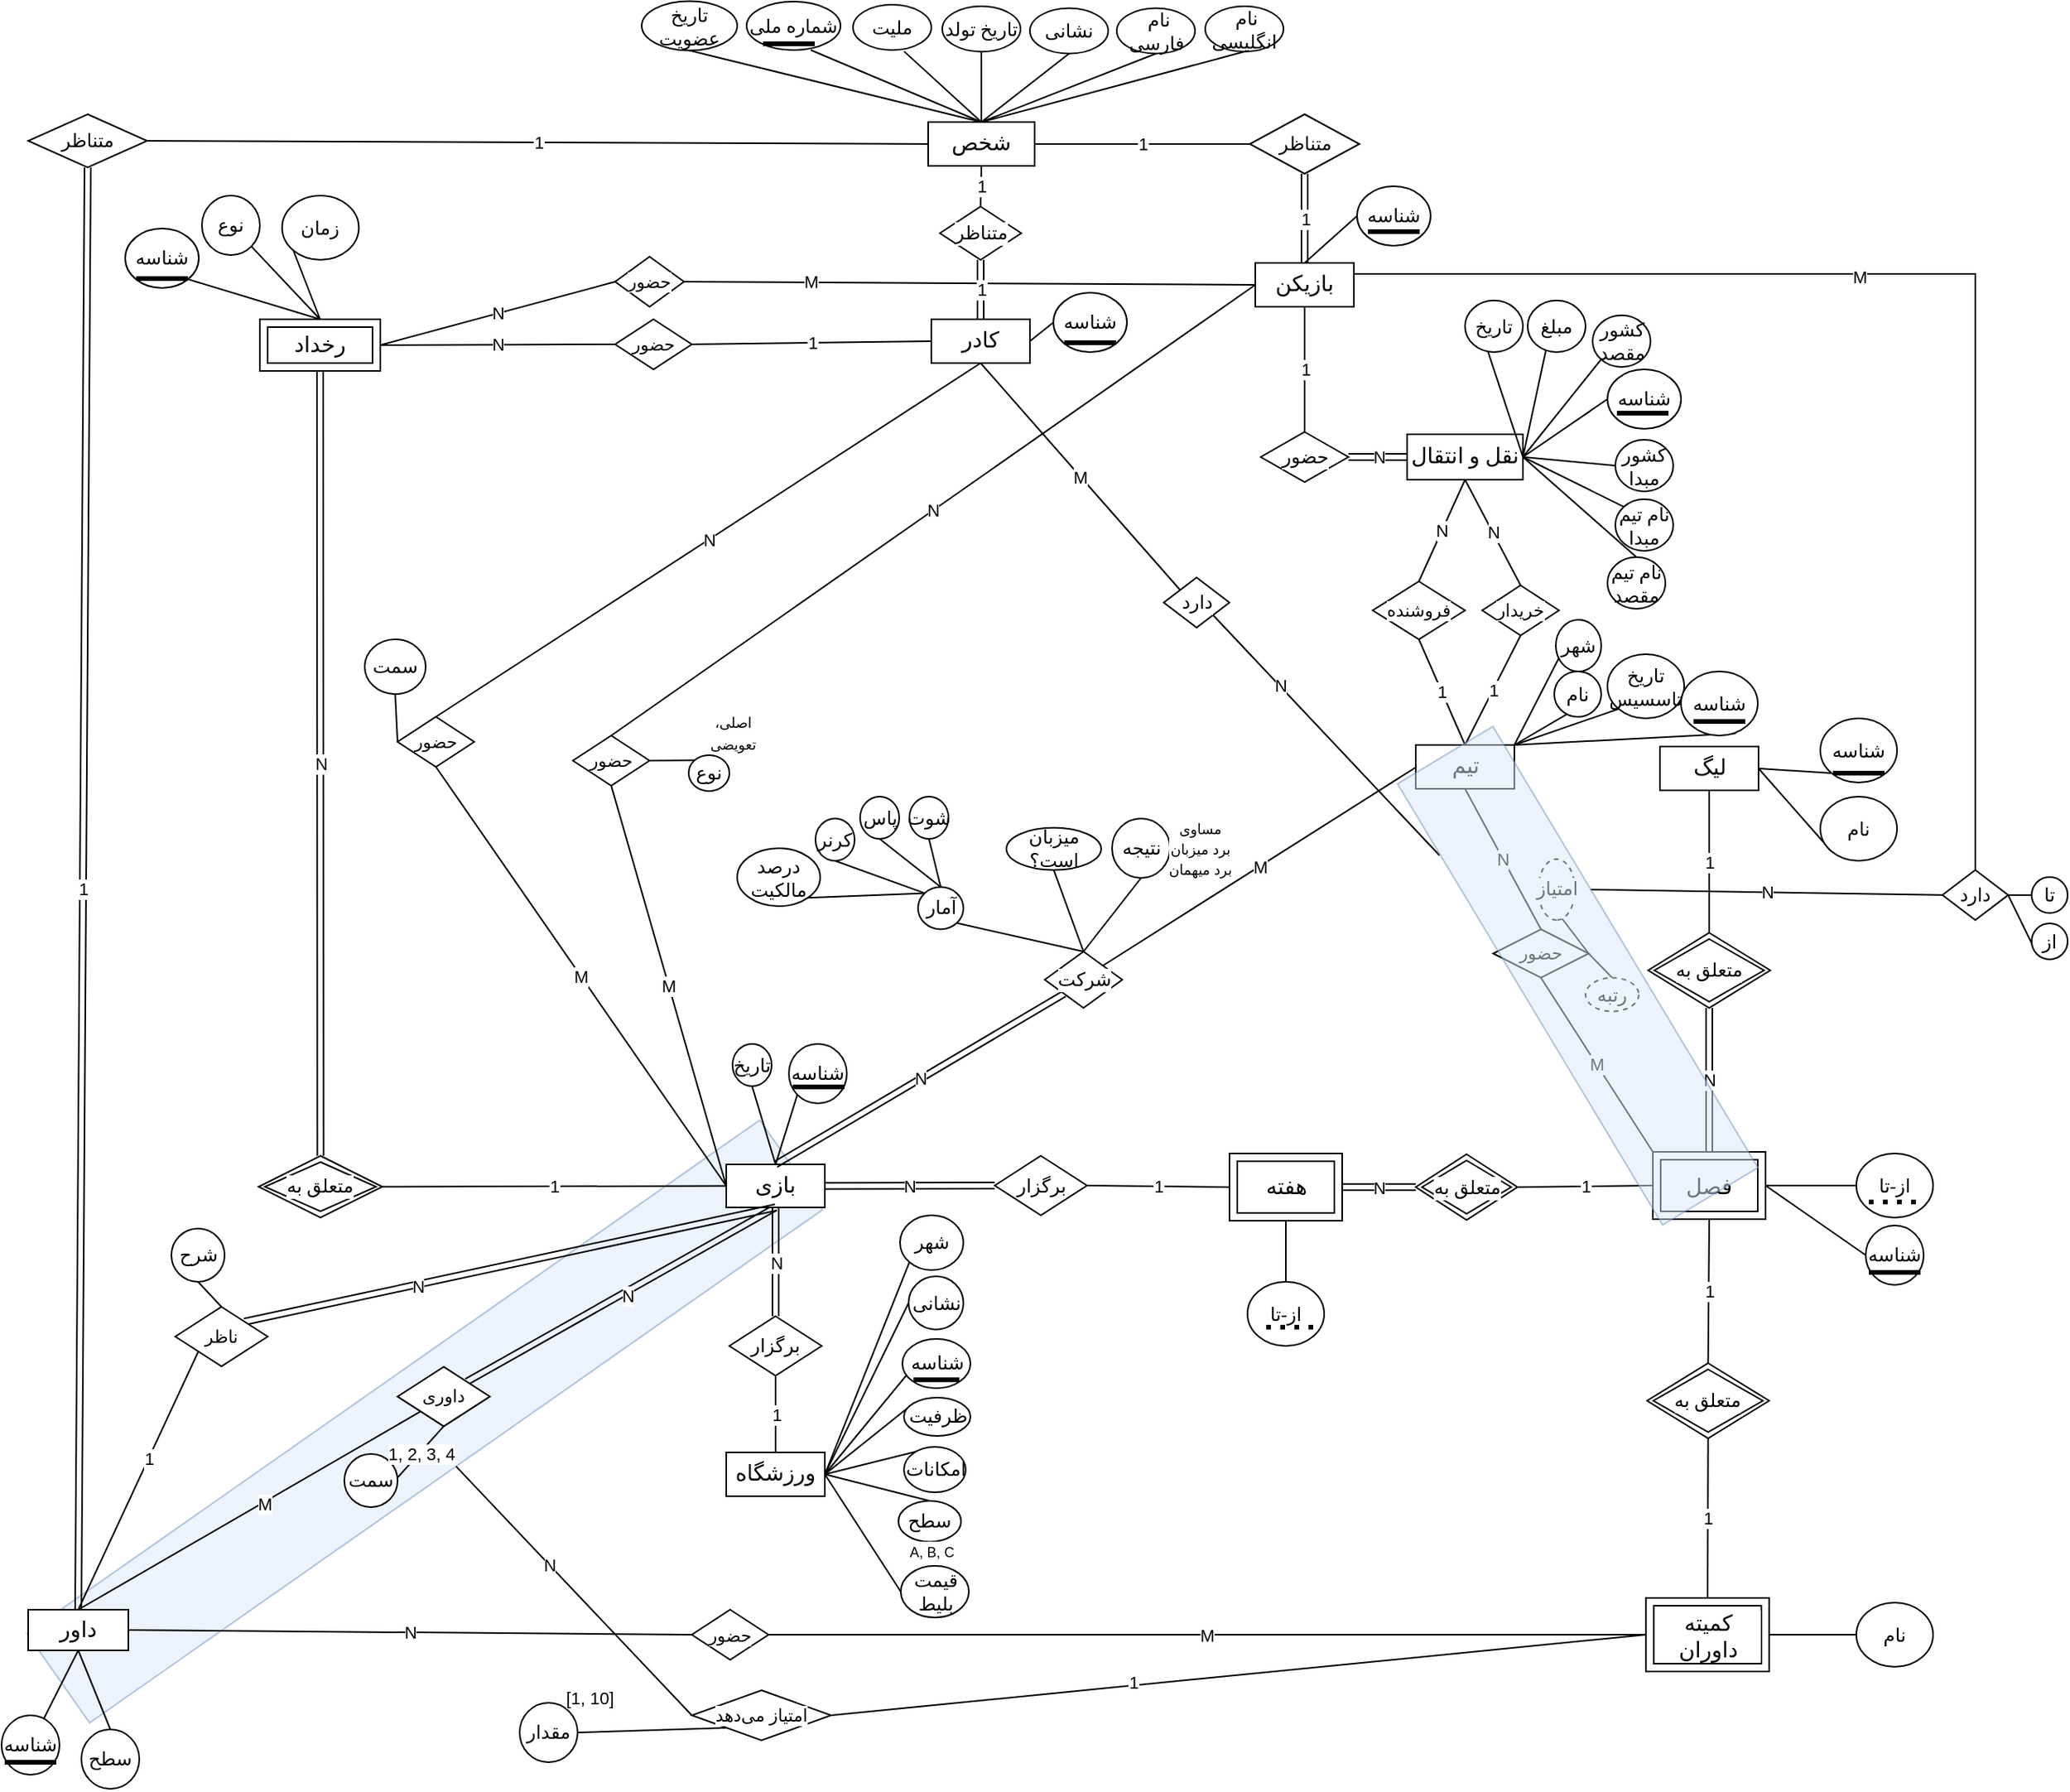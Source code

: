 <mxfile version="26.2.14">
  <diagram name="Page-1" id="QGLzVjwvEi-ANaYXZzGq">
    <mxGraphModel dx="2377" dy="1277" grid="0" gridSize="10" guides="1" tooltips="1" connect="1" arrows="1" fold="1" page="1" pageScale="1" pageWidth="1920" pageHeight="1200" math="0" shadow="0">
      <root>
        <mxCell id="0" />
        <mxCell id="1" parent="0" />
        <mxCell id="cttu95DVh9DoGcVbJHbc-17" value="" style="rounded=0;whiteSpace=wrap;html=1;fontFamily=Helvetica;fontSize=11;labelBackgroundColor=default;rotation=325;fillColor=#dae8fc;strokeColor=#6c8ebf;opacity=50;" parent="1" vertex="1">
          <mxGeometry x="269.52" y="901.35" width="571.62" height="69.89" as="geometry" />
        </mxCell>
        <mxCell id="MN1CiRBbR8H1fu0ibKLE-16" style="edgeStyle=none;shape=connector;rounded=0;orthogonalLoop=1;jettySize=auto;html=1;exitX=0.5;exitY=0;exitDx=0;exitDy=0;entryX=0.5;entryY=1;entryDx=0;entryDy=0;strokeColor=default;align=center;verticalAlign=middle;fontFamily=Helvetica;fontSize=11;fontColor=default;labelBackgroundColor=default;startFill=0;endArrow=none;" parent="1" source="MN1CiRBbR8H1fu0ibKLE-2" target="MN1CiRBbR8H1fu0ibKLE-13" edge="1">
          <mxGeometry relative="1" as="geometry" />
        </mxCell>
        <mxCell id="MN1CiRBbR8H1fu0ibKLE-19" style="edgeStyle=none;shape=connector;rounded=0;orthogonalLoop=1;jettySize=auto;html=1;exitX=0.5;exitY=0;exitDx=0;exitDy=0;entryX=0.5;entryY=1;entryDx=0;entryDy=0;strokeColor=default;align=center;verticalAlign=middle;fontFamily=Helvetica;fontSize=11;fontColor=default;labelBackgroundColor=default;startFill=0;endArrow=none;" parent="1" source="MN1CiRBbR8H1fu0ibKLE-2" target="MN1CiRBbR8H1fu0ibKLE-9" edge="1">
          <mxGeometry relative="1" as="geometry" />
        </mxCell>
        <mxCell id="MN1CiRBbR8H1fu0ibKLE-21" style="edgeStyle=none;shape=connector;rounded=0;orthogonalLoop=1;jettySize=auto;html=1;exitX=0.5;exitY=0;exitDx=0;exitDy=0;entryX=0.5;entryY=1;entryDx=0;entryDy=0;strokeColor=default;align=center;verticalAlign=middle;fontFamily=Helvetica;fontSize=11;fontColor=default;labelBackgroundColor=default;startFill=0;endArrow=none;" parent="1" source="MN1CiRBbR8H1fu0ibKLE-2" target="MN1CiRBbR8H1fu0ibKLE-5" edge="1">
          <mxGeometry relative="1" as="geometry" />
        </mxCell>
        <mxCell id="MN1CiRBbR8H1fu0ibKLE-27" value="1" style="edgeStyle=none;shape=connector;rounded=0;orthogonalLoop=1;jettySize=auto;html=1;exitX=1;exitY=0.5;exitDx=0;exitDy=0;entryX=0;entryY=0.5;entryDx=0;entryDy=0;strokeColor=default;align=center;verticalAlign=middle;fontFamily=Helvetica;fontSize=11;fontColor=default;labelBackgroundColor=default;startFill=0;endArrow=none;" parent="1" source="MN1CiRBbR8H1fu0ibKLE-2" target="MN1CiRBbR8H1fu0ibKLE-24" edge="1">
          <mxGeometry relative="1" as="geometry" />
        </mxCell>
        <mxCell id="MN1CiRBbR8H1fu0ibKLE-41" value="1" style="edgeStyle=none;shape=connector;rounded=0;orthogonalLoop=1;jettySize=auto;html=1;exitX=0.5;exitY=1;exitDx=0;exitDy=0;entryX=0.5;entryY=0;entryDx=0;entryDy=0;strokeColor=default;align=center;verticalAlign=middle;fontFamily=Helvetica;fontSize=11;fontColor=default;labelBackgroundColor=default;startFill=0;endArrow=none;" parent="1" source="MN1CiRBbR8H1fu0ibKLE-2" target="MN1CiRBbR8H1fu0ibKLE-38" edge="1">
          <mxGeometry relative="1" as="geometry" />
        </mxCell>
        <mxCell id="K9c3699JtVxY8OUxqaeo-57" value="1" style="edgeStyle=none;shape=connector;rounded=0;orthogonalLoop=1;jettySize=auto;html=1;exitX=0;exitY=0.5;exitDx=0;exitDy=0;entryX=1;entryY=0.5;entryDx=0;entryDy=0;strokeColor=default;align=center;verticalAlign=middle;fontFamily=Helvetica;fontSize=11;fontColor=default;labelBackgroundColor=default;startFill=0;endArrow=none;" parent="1" source="MN1CiRBbR8H1fu0ibKLE-2" target="K9c3699JtVxY8OUxqaeo-56" edge="1">
          <mxGeometry relative="1" as="geometry" />
        </mxCell>
        <mxCell id="MN1CiRBbR8H1fu0ibKLE-2" value="&lt;font face=&quot;Amiri&quot; style=&quot;font-size: 14px;&quot; data-font-src=&quot;https://fonts.googleapis.com/css?family=Amiri&quot;&gt;شخص&lt;/font&gt;" style="whiteSpace=wrap;html=1;align=center;" parent="1" vertex="1">
          <mxGeometry x="877" y="106" width="68" height="28" as="geometry" />
        </mxCell>
        <mxCell id="MN1CiRBbR8H1fu0ibKLE-5" value="&lt;font face=&quot;Amiri&quot; data-font-src=&quot;https://fonts.googleapis.com/css?family=Amiri&quot;&gt;&amp;nbsp;نام فارسی&lt;/font&gt;" style="ellipse;whiteSpace=wrap;html=1;align=center;" parent="1" vertex="1">
          <mxGeometry x="997.5" y="33.25" width="50" height="29" as="geometry" />
        </mxCell>
        <mxCell id="MN1CiRBbR8H1fu0ibKLE-9" value="&lt;font face=&quot;Amiri&quot;&gt;تاریخ عضویت&lt;/font&gt;" style="ellipse;whiteSpace=wrap;html=1;align=center;" parent="1" vertex="1">
          <mxGeometry x="694" y="28.75" width="61" height="31.5" as="geometry" />
        </mxCell>
        <mxCell id="MN1CiRBbR8H1fu0ibKLE-10" value="&lt;font face=&quot;Amiri&quot;&gt;شماره ملی&lt;/font&gt;" style="ellipse;whiteSpace=wrap;html=1;align=center;" parent="1" vertex="1">
          <mxGeometry x="761" y="29" width="60" height="31" as="geometry" />
        </mxCell>
        <mxCell id="MN1CiRBbR8H1fu0ibKLE-11" value="&lt;font face=&quot;Amiri&quot;&gt;ملیت&lt;/font&gt;" style="ellipse;whiteSpace=wrap;html=1;align=center;" parent="1" vertex="1">
          <mxGeometry x="829" y="31" width="50" height="29" as="geometry" />
        </mxCell>
        <mxCell id="MN1CiRBbR8H1fu0ibKLE-15" style="rounded=0;orthogonalLoop=1;jettySize=auto;html=1;exitX=0.5;exitY=1;exitDx=0;exitDy=0;entryX=0.5;entryY=0;entryDx=0;entryDy=0;endArrow=none;startFill=0;" parent="1" source="MN1CiRBbR8H1fu0ibKLE-12" target="MN1CiRBbR8H1fu0ibKLE-2" edge="1">
          <mxGeometry relative="1" as="geometry" />
        </mxCell>
        <mxCell id="MN1CiRBbR8H1fu0ibKLE-12" value="&lt;font face=&quot;Amiri&quot;&gt;تاریخ تولد&lt;/font&gt;" style="ellipse;whiteSpace=wrap;html=1;align=center;" parent="1" vertex="1">
          <mxGeometry x="886" y="32" width="50" height="29" as="geometry" />
        </mxCell>
        <mxCell id="MN1CiRBbR8H1fu0ibKLE-13" value="&lt;font data-font-src=&quot;https://fonts.googleapis.com/css?family=Amiri&quot; face=&quot;Amiri&quot;&gt;نشانی&lt;/font&gt;" style="ellipse;whiteSpace=wrap;html=1;align=center;" parent="1" vertex="1">
          <mxGeometry x="942" y="33.25" width="50" height="29" as="geometry" />
        </mxCell>
        <mxCell id="MN1CiRBbR8H1fu0ibKLE-17" style="edgeStyle=none;shape=connector;rounded=0;orthogonalLoop=1;jettySize=auto;html=1;exitX=0.5;exitY=0;exitDx=0;exitDy=0;entryX=0.652;entryY=1.028;entryDx=0;entryDy=0;entryPerimeter=0;strokeColor=default;align=center;verticalAlign=middle;fontFamily=Helvetica;fontSize=11;fontColor=default;labelBackgroundColor=default;startFill=0;endArrow=none;" parent="1" source="MN1CiRBbR8H1fu0ibKLE-2" target="MN1CiRBbR8H1fu0ibKLE-11" edge="1">
          <mxGeometry relative="1" as="geometry" />
        </mxCell>
        <mxCell id="MN1CiRBbR8H1fu0ibKLE-18" style="edgeStyle=none;shape=connector;rounded=0;orthogonalLoop=1;jettySize=auto;html=1;exitX=0.5;exitY=0;exitDx=0;exitDy=0;entryX=0.684;entryY=1;entryDx=0;entryDy=0;entryPerimeter=0;strokeColor=default;align=center;verticalAlign=middle;fontFamily=Helvetica;fontSize=11;fontColor=default;labelBackgroundColor=default;startFill=0;endArrow=none;" parent="1" source="MN1CiRBbR8H1fu0ibKLE-2" target="MN1CiRBbR8H1fu0ibKLE-10" edge="1">
          <mxGeometry relative="1" as="geometry" />
        </mxCell>
        <mxCell id="MN1CiRBbR8H1fu0ibKLE-22" value="" style="endArrow=none;html=1;rounded=0;strokeColor=default;align=center;verticalAlign=middle;fontFamily=Helvetica;fontSize=11;fontColor=default;labelBackgroundColor=default;strokeWidth=3;" parent="1" edge="1">
          <mxGeometry width="50" height="50" relative="1" as="geometry">
            <mxPoint x="771.5" y="56" as="sourcePoint" />
            <mxPoint x="804.5" y="56" as="targetPoint" />
          </mxGeometry>
        </mxCell>
        <mxCell id="MN1CiRBbR8H1fu0ibKLE-32" style="edgeStyle=none;shape=connector;rounded=0;orthogonalLoop=1;jettySize=auto;html=1;exitX=0.5;exitY=0;exitDx=0;exitDy=0;entryX=0;entryY=0.5;entryDx=0;entryDy=0;strokeColor=default;align=center;verticalAlign=middle;fontFamily=Helvetica;fontSize=11;fontColor=default;labelBackgroundColor=default;startFill=0;endArrow=none;" parent="1" source="MN1CiRBbR8H1fu0ibKLE-23" target="MN1CiRBbR8H1fu0ibKLE-30" edge="1">
          <mxGeometry relative="1" as="geometry" />
        </mxCell>
        <mxCell id="K9c3699JtVxY8OUxqaeo-6" value="N" style="rounded=0;orthogonalLoop=1;jettySize=auto;html=1;entryX=0.5;entryY=0;entryDx=0;entryDy=0;endArrow=none;startFill=0;exitX=0;exitY=0.5;exitDx=0;exitDy=0;" parent="1" source="MN1CiRBbR8H1fu0ibKLE-23" target="K9c3699JtVxY8OUxqaeo-4" edge="1">
          <mxGeometry relative="1" as="geometry">
            <mxPoint x="1083" y="210" as="sourcePoint" />
          </mxGeometry>
        </mxCell>
        <mxCell id="K9c3699JtVxY8OUxqaeo-39" value="M" style="edgeStyle=none;shape=connector;rounded=0;orthogonalLoop=1;jettySize=auto;html=1;entryX=1;entryY=0.5;entryDx=0;entryDy=0;strokeColor=default;align=center;verticalAlign=middle;fontFamily=Helvetica;fontSize=11;fontColor=default;labelBackgroundColor=default;startFill=0;endArrow=none;exitX=0;exitY=0.5;exitDx=0;exitDy=0;" parent="1" source="MN1CiRBbR8H1fu0ibKLE-23" target="K9c3699JtVxY8OUxqaeo-36" edge="1">
          <mxGeometry x="0.555" relative="1" as="geometry">
            <mxPoint x="1086" y="224" as="sourcePoint" />
            <Array as="points" />
            <mxPoint as="offset" />
          </mxGeometry>
        </mxCell>
        <mxCell id="hIyoUBsOdVbQB3T2yOtr-34" value="1" style="edgeStyle=none;shape=connector;rounded=0;orthogonalLoop=1;jettySize=auto;html=1;exitX=0.5;exitY=1;exitDx=0;exitDy=0;entryX=0.5;entryY=0;entryDx=0;entryDy=0;strokeColor=default;align=center;verticalAlign=middle;fontFamily=Helvetica;fontSize=11;fontColor=default;labelBackgroundColor=default;startFill=0;endArrow=none;" parent="1" source="MN1CiRBbR8H1fu0ibKLE-23" target="hIyoUBsOdVbQB3T2yOtr-33" edge="1">
          <mxGeometry relative="1" as="geometry" />
        </mxCell>
        <mxCell id="6hZY4R3OLh8B5wYLmfFH-18" value="M" style="edgeStyle=orthogonalEdgeStyle;shape=connector;rounded=0;orthogonalLoop=1;jettySize=auto;html=1;exitX=1;exitY=0.25;exitDx=0;exitDy=0;entryX=0.5;entryY=0;entryDx=0;entryDy=0;strokeColor=default;align=center;verticalAlign=middle;fontFamily=Helvetica;fontSize=11;fontColor=default;labelBackgroundColor=default;startFill=0;endArrow=none;" parent="1" source="MN1CiRBbR8H1fu0ibKLE-23" target="6hZY4R3OLh8B5wYLmfFH-7" edge="1">
          <mxGeometry x="-0.17" y="-2" relative="1" as="geometry">
            <mxPoint as="offset" />
          </mxGeometry>
        </mxCell>
        <mxCell id="MN1CiRBbR8H1fu0ibKLE-23" value="&lt;font data-font-src=&quot;https://fonts.googleapis.com/css?family=Amiri&quot; face=&quot;Amiri&quot; style=&quot;font-size: 14px;&quot;&gt;بازیکن&lt;/font&gt;" style="whiteSpace=wrap;html=1;align=center;fontFamily=Helvetica;fontSize=11;fontColor=default;labelBackgroundColor=default;" parent="1" vertex="1">
          <mxGeometry x="1086" y="196" width="63" height="28" as="geometry" />
        </mxCell>
        <mxCell id="MN1CiRBbR8H1fu0ibKLE-28" value="1" style="edgeStyle=none;shape=link;rounded=0;orthogonalLoop=1;jettySize=auto;html=1;exitX=0.5;exitY=1;exitDx=0;exitDy=0;entryX=0.5;entryY=0;entryDx=0;entryDy=0;strokeColor=default;align=center;verticalAlign=middle;fontFamily=Helvetica;fontSize=11;fontColor=default;labelBackgroundColor=default;startFill=0;endArrow=none;" parent="1" source="MN1CiRBbR8H1fu0ibKLE-24" target="MN1CiRBbR8H1fu0ibKLE-23" edge="1">
          <mxGeometry relative="1" as="geometry" />
        </mxCell>
        <mxCell id="MN1CiRBbR8H1fu0ibKLE-24" value="&lt;font style=&quot;font-size: 12px;&quot; data-font-src=&quot;https://fonts.googleapis.com/css?family=Amiri&quot; face=&quot;Amiri&quot;&gt;متناظر&lt;/font&gt;" style="shape=rhombus;perimeter=rhombusPerimeter;whiteSpace=wrap;html=1;align=center;fontFamily=Helvetica;fontSize=11;fontColor=default;labelBackgroundColor=default;" parent="1" vertex="1">
          <mxGeometry x="1082.5" y="101" width="70" height="38" as="geometry" />
        </mxCell>
        <mxCell id="MN1CiRBbR8H1fu0ibKLE-43" value="N" style="edgeStyle=none;shape=connector;rounded=0;orthogonalLoop=1;jettySize=auto;html=1;exitX=0.161;exitY=1.008;exitDx=0;exitDy=0;strokeColor=default;align=center;verticalAlign=middle;fontFamily=Helvetica;fontSize=11;fontColor=default;labelBackgroundColor=default;startFill=0;endArrow=none;entryX=1;entryY=1;entryDx=0;entryDy=0;exitPerimeter=0;" parent="1" source="6hZY4R3OLh8B5wYLmfFH-6" target="MN1CiRBbR8H1fu0ibKLE-42" edge="1">
          <mxGeometry x="0.41" relative="1" as="geometry">
            <mxPoint x="1069" y="444" as="targetPoint" />
            <mxPoint as="offset" />
          </mxGeometry>
        </mxCell>
        <mxCell id="MN1CiRBbR8H1fu0ibKLE-110" style="edgeStyle=none;shape=connector;rounded=0;orthogonalLoop=1;jettySize=auto;html=1;exitX=1;exitY=0;exitDx=0;exitDy=0;entryX=1;entryY=0.5;entryDx=0;entryDy=0;strokeColor=default;align=center;verticalAlign=middle;fontFamily=Helvetica;fontSize=11;fontColor=default;labelBackgroundColor=default;startFill=0;endArrow=none;" parent="1" source="MN1CiRBbR8H1fu0ibKLE-33" target="MN1CiRBbR8H1fu0ibKLE-107" edge="1">
          <mxGeometry relative="1" as="geometry" />
        </mxCell>
        <mxCell id="MN1CiRBbR8H1fu0ibKLE-111" style="edgeStyle=none;shape=connector;rounded=0;orthogonalLoop=1;jettySize=auto;html=1;exitX=1;exitY=0;exitDx=0;exitDy=0;entryX=0.5;entryY=0;entryDx=0;entryDy=0;strokeColor=default;align=center;verticalAlign=middle;fontFamily=Helvetica;fontSize=11;fontColor=default;labelBackgroundColor=default;startFill=0;endArrow=none;" parent="1" source="MN1CiRBbR8H1fu0ibKLE-33" target="MN1CiRBbR8H1fu0ibKLE-106" edge="1">
          <mxGeometry relative="1" as="geometry" />
        </mxCell>
        <mxCell id="MN1CiRBbR8H1fu0ibKLE-114" style="edgeStyle=none;shape=connector;rounded=0;orthogonalLoop=1;jettySize=auto;html=1;exitX=1;exitY=0;exitDx=0;exitDy=0;entryX=1;entryY=0.5;entryDx=0;entryDy=0;strokeColor=default;align=center;verticalAlign=middle;fontFamily=Helvetica;fontSize=11;fontColor=default;labelBackgroundColor=default;startFill=0;endArrow=none;" parent="1" source="MN1CiRBbR8H1fu0ibKLE-33" target="MN1CiRBbR8H1fu0ibKLE-113" edge="1">
          <mxGeometry relative="1" as="geometry" />
        </mxCell>
        <mxCell id="MN1CiRBbR8H1fu0ibKLE-120" value="N" style="edgeStyle=none;shape=connector;rounded=0;orthogonalLoop=1;jettySize=auto;html=1;exitX=0.5;exitY=1;exitDx=0;exitDy=0;entryX=0.5;entryY=0;entryDx=0;entryDy=0;strokeColor=default;align=center;verticalAlign=middle;fontFamily=Helvetica;fontSize=11;fontColor=default;labelBackgroundColor=default;startFill=0;endArrow=none;" parent="1" source="MN1CiRBbR8H1fu0ibKLE-33" target="MN1CiRBbR8H1fu0ibKLE-118" edge="1">
          <mxGeometry relative="1" as="geometry" />
        </mxCell>
        <mxCell id="MN1CiRBbR8H1fu0ibKLE-33" value="&lt;font style=&quot;font-size: 14px;&quot; face=&quot;Amiri&quot;&gt;تیم&lt;/font&gt;" style="whiteSpace=wrap;html=1;align=center;fontFamily=Helvetica;fontSize=11;fontColor=default;labelBackgroundColor=default;" parent="1" vertex="1">
          <mxGeometry x="1188.5" y="504" width="63" height="28" as="geometry" />
        </mxCell>
        <mxCell id="MN1CiRBbR8H1fu0ibKLE-49" style="edgeStyle=none;shape=connector;rounded=0;orthogonalLoop=1;jettySize=auto;html=1;exitX=1;exitY=0.5;exitDx=0;exitDy=0;entryX=0;entryY=0.5;entryDx=0;entryDy=0;strokeColor=default;align=center;verticalAlign=middle;fontFamily=Helvetica;fontSize=11;fontColor=default;labelBackgroundColor=default;startFill=0;endArrow=none;" parent="1" source="MN1CiRBbR8H1fu0ibKLE-37" target="MN1CiRBbR8H1fu0ibKLE-46" edge="1">
          <mxGeometry relative="1" as="geometry" />
        </mxCell>
        <mxCell id="K9c3699JtVxY8OUxqaeo-32" value="1" style="edgeStyle=none;shape=connector;rounded=0;orthogonalLoop=1;jettySize=auto;html=1;exitX=0;exitY=0.5;exitDx=0;exitDy=0;entryX=1;entryY=0.5;entryDx=0;entryDy=0;strokeColor=default;align=center;verticalAlign=middle;fontFamily=Helvetica;fontSize=11;fontColor=default;labelBackgroundColor=default;startFill=0;endArrow=none;" parent="1" source="MN1CiRBbR8H1fu0ibKLE-37" target="K9c3699JtVxY8OUxqaeo-31" edge="1">
          <mxGeometry relative="1" as="geometry" />
        </mxCell>
        <mxCell id="MN1CiRBbR8H1fu0ibKLE-37" value="&lt;font data-font-src=&quot;https://fonts.googleapis.com/css?family=Amiri&quot; face=&quot;Amiri&quot; style=&quot;font-size: 14px;&quot;&gt;کادر&lt;/font&gt;" style="whiteSpace=wrap;html=1;align=center;fontFamily=Helvetica;fontSize=11;fontColor=default;labelBackgroundColor=default;" parent="1" vertex="1">
          <mxGeometry x="879" y="232" width="63" height="28" as="geometry" />
        </mxCell>
        <mxCell id="MN1CiRBbR8H1fu0ibKLE-40" value="1" style="edgeStyle=none;shape=link;rounded=0;orthogonalLoop=1;jettySize=auto;html=1;exitX=0.5;exitY=1;exitDx=0;exitDy=0;entryX=0.5;entryY=0;entryDx=0;entryDy=0;strokeColor=default;align=center;verticalAlign=middle;fontFamily=Helvetica;fontSize=11;fontColor=default;labelBackgroundColor=default;startFill=0;endArrow=none;" parent="1" source="MN1CiRBbR8H1fu0ibKLE-38" target="MN1CiRBbR8H1fu0ibKLE-37" edge="1">
          <mxGeometry relative="1" as="geometry" />
        </mxCell>
        <mxCell id="MN1CiRBbR8H1fu0ibKLE-38" value="&lt;font style=&quot;font-size: 12px;&quot; data-font-src=&quot;https://fonts.googleapis.com/css?family=Amiri&quot; face=&quot;Amiri&quot;&gt;متناظر&lt;/font&gt;" style="shape=rhombus;perimeter=rhombusPerimeter;whiteSpace=wrap;html=1;align=center;fontFamily=Helvetica;fontSize=11;fontColor=default;labelBackgroundColor=default;" parent="1" vertex="1">
          <mxGeometry x="884.5" y="160" width="52" height="34" as="geometry" />
        </mxCell>
        <mxCell id="MN1CiRBbR8H1fu0ibKLE-44" value="M" style="edgeStyle=none;rounded=0;orthogonalLoop=1;jettySize=auto;html=1;exitX=0;exitY=0;exitDx=0;exitDy=0;entryX=0.5;entryY=1;entryDx=0;entryDy=0;strokeColor=default;align=center;verticalAlign=middle;fontFamily=Helvetica;fontSize=11;fontColor=default;labelBackgroundColor=default;startFill=0;endArrow=none;" parent="1" source="MN1CiRBbR8H1fu0ibKLE-42" target="MN1CiRBbR8H1fu0ibKLE-37" edge="1">
          <mxGeometry relative="1" as="geometry" />
        </mxCell>
        <mxCell id="MN1CiRBbR8H1fu0ibKLE-42" value="&lt;font data-font-src=&quot;https://fonts.googleapis.com/css?family=Amiri&quot; face=&quot;Amiri&quot; style=&quot;font-size: 12px;&quot;&gt;دارد&lt;/font&gt;" style="shape=rhombus;perimeter=rhombusPerimeter;whiteSpace=wrap;html=1;align=center;fontFamily=Helvetica;fontSize=11;fontColor=default;labelBackgroundColor=default;" parent="1" vertex="1">
          <mxGeometry x="1027.5" y="397" width="42" height="32" as="geometry" />
        </mxCell>
        <mxCell id="MN1CiRBbR8H1fu0ibKLE-68" style="edgeStyle=none;shape=connector;rounded=0;orthogonalLoop=1;jettySize=auto;html=1;exitX=0.5;exitY=0;exitDx=0;exitDy=0;entryX=0.5;entryY=1;entryDx=0;entryDy=0;strokeColor=default;align=center;verticalAlign=middle;fontFamily=Helvetica;fontSize=11;fontColor=default;labelBackgroundColor=default;startFill=0;endArrow=none;" parent="1" source="MN1CiRBbR8H1fu0ibKLE-50" target="MN1CiRBbR8H1fu0ibKLE-65" edge="1">
          <mxGeometry relative="1" as="geometry" />
        </mxCell>
        <mxCell id="MN1CiRBbR8H1fu0ibKLE-72" value="N" style="edgeStyle=none;shape=link;rounded=0;orthogonalLoop=1;jettySize=auto;html=1;exitX=0.5;exitY=1;exitDx=0;exitDy=0;entryX=0.5;entryY=0;entryDx=0;entryDy=0;strokeColor=default;align=center;verticalAlign=middle;fontFamily=Helvetica;fontSize=11;fontColor=default;labelBackgroundColor=default;startFill=0;endArrow=none;" parent="1" source="MN1CiRBbR8H1fu0ibKLE-50" target="MN1CiRBbR8H1fu0ibKLE-71" edge="1">
          <mxGeometry relative="1" as="geometry" />
        </mxCell>
        <mxCell id="K9c3699JtVxY8OUxqaeo-8" value="M" style="edgeStyle=none;shape=connector;rounded=0;orthogonalLoop=1;jettySize=auto;html=1;exitX=0;exitY=0.5;exitDx=0;exitDy=0;entryX=0.5;entryY=1;entryDx=0;entryDy=0;strokeColor=default;align=center;verticalAlign=middle;fontFamily=Helvetica;fontSize=11;fontColor=default;labelBackgroundColor=default;startFill=0;endArrow=none;" parent="1" source="MN1CiRBbR8H1fu0ibKLE-50" target="K9c3699JtVxY8OUxqaeo-4" edge="1">
          <mxGeometry relative="1" as="geometry" />
        </mxCell>
        <mxCell id="K9c3699JtVxY8OUxqaeo-12" value="M" style="edgeStyle=none;shape=connector;rounded=0;orthogonalLoop=1;jettySize=auto;html=1;exitX=0;exitY=0.5;exitDx=0;exitDy=0;entryX=0.5;entryY=1;entryDx=0;entryDy=0;strokeColor=default;align=center;verticalAlign=middle;fontFamily=Helvetica;fontSize=11;fontColor=default;labelBackgroundColor=default;startFill=0;endArrow=none;" parent="1" source="MN1CiRBbR8H1fu0ibKLE-50" target="K9c3699JtVxY8OUxqaeo-11" edge="1">
          <mxGeometry relative="1" as="geometry" />
        </mxCell>
        <mxCell id="K9c3699JtVxY8OUxqaeo-25" value="1" style="edgeStyle=none;shape=connector;rounded=0;orthogonalLoop=1;jettySize=auto;html=1;exitX=0;exitY=0.5;exitDx=0;exitDy=0;entryX=1;entryY=0.5;entryDx=0;entryDy=0;strokeColor=default;align=center;verticalAlign=middle;fontFamily=Helvetica;fontSize=11;fontColor=default;labelBackgroundColor=default;startFill=0;endArrow=none;" parent="1" source="MN1CiRBbR8H1fu0ibKLE-50" target="K9c3699JtVxY8OUxqaeo-22" edge="1">
          <mxGeometry relative="1" as="geometry" />
        </mxCell>
        <mxCell id="cttu95DVh9DoGcVbJHbc-3" style="edgeStyle=none;shape=link;rounded=0;orthogonalLoop=1;jettySize=auto;html=1;exitX=0.5;exitY=1;exitDx=0;exitDy=0;entryX=1;entryY=0;entryDx=0;entryDy=0;strokeColor=default;align=center;verticalAlign=middle;fontFamily=Helvetica;fontSize=11;fontColor=default;labelBackgroundColor=default;startFill=0;endArrow=none;" parent="1" source="MN1CiRBbR8H1fu0ibKLE-50" target="cttu95DVh9DoGcVbJHbc-2" edge="1">
          <mxGeometry relative="1" as="geometry" />
        </mxCell>
        <mxCell id="-JGs0fb6M8jb9qjW5vW--1" value="N" style="edgeLabel;html=1;align=center;verticalAlign=middle;resizable=0;points=[];" parent="cttu95DVh9DoGcVbJHbc-3" vertex="1" connectable="0">
          <mxGeometry x="-0.03" y="2" relative="1" as="geometry">
            <mxPoint as="offset" />
          </mxGeometry>
        </mxCell>
        <mxCell id="cttu95DVh9DoGcVbJHbc-39" style="edgeStyle=none;shape=connector;rounded=0;orthogonalLoop=1;jettySize=auto;html=1;exitX=0.5;exitY=0;exitDx=0;exitDy=0;entryX=0;entryY=1;entryDx=0;entryDy=0;strokeColor=default;align=center;verticalAlign=middle;fontFamily=Helvetica;fontSize=11;fontColor=default;labelBackgroundColor=default;startFill=0;endArrow=none;" parent="1" source="MN1CiRBbR8H1fu0ibKLE-50" target="cttu95DVh9DoGcVbJHbc-36" edge="1">
          <mxGeometry relative="1" as="geometry" />
        </mxCell>
        <mxCell id="MN1CiRBbR8H1fu0ibKLE-50" value="&lt;font data-font-src=&quot;https://fonts.googleapis.com/css?family=Amiri&quot; face=&quot;Amiri&quot; style=&quot;font-size: 14px;&quot;&gt;بازی&lt;/font&gt;" style="whiteSpace=wrap;html=1;align=center;fontFamily=Helvetica;fontSize=11;fontColor=default;labelBackgroundColor=default;" parent="1" vertex="1">
          <mxGeometry x="748" y="772" width="63" height="27.5" as="geometry" />
        </mxCell>
        <mxCell id="MN1CiRBbR8H1fu0ibKLE-55" value="N" style="edgeStyle=none;shape=link;rounded=0;orthogonalLoop=1;jettySize=auto;html=1;exitX=0;exitY=1;exitDx=0;exitDy=0;entryX=0.5;entryY=0;entryDx=0;entryDy=0;strokeColor=default;align=center;verticalAlign=middle;fontFamily=Helvetica;fontSize=11;fontColor=default;labelBackgroundColor=default;startFill=0;endArrow=none;" parent="1" source="MN1CiRBbR8H1fu0ibKLE-52" target="MN1CiRBbR8H1fu0ibKLE-50" edge="1">
          <mxGeometry relative="1" as="geometry" />
        </mxCell>
        <mxCell id="MN1CiRBbR8H1fu0ibKLE-56" value="M" style="edgeStyle=none;shape=connector;rounded=0;orthogonalLoop=1;jettySize=auto;html=1;strokeColor=default;align=center;verticalAlign=middle;fontFamily=Helvetica;fontSize=11;fontColor=default;labelBackgroundColor=default;startFill=0;endArrow=none;exitX=1;exitY=0;exitDx=0;exitDy=0;" parent="1" source="MN1CiRBbR8H1fu0ibKLE-52" edge="1">
          <mxGeometry relative="1" as="geometry">
            <mxPoint x="998" y="630" as="sourcePoint" />
            <mxPoint x="1189" y="518" as="targetPoint" />
          </mxGeometry>
        </mxCell>
        <mxCell id="MN1CiRBbR8H1fu0ibKLE-52" value="&lt;font face=&quot;Amiri&quot;&gt;&lt;span style=&quot;font-size: 12px;&quot;&gt;شرکت&lt;/span&gt;&lt;/font&gt;" style="shape=rhombus;perimeter=rhombusPerimeter;whiteSpace=wrap;html=1;align=center;fontFamily=Helvetica;fontSize=11;fontColor=default;labelBackgroundColor=default;" parent="1" vertex="1">
          <mxGeometry x="951.5" y="636" width="49.5" height="36" as="geometry" />
        </mxCell>
        <mxCell id="MN1CiRBbR8H1fu0ibKLE-63" style="edgeStyle=none;shape=connector;rounded=0;orthogonalLoop=1;jettySize=auto;html=1;exitX=1;exitY=1;exitDx=0;exitDy=0;entryX=0.5;entryY=0;entryDx=0;entryDy=0;strokeColor=default;align=center;verticalAlign=middle;fontFamily=Helvetica;fontSize=11;fontColor=default;labelBackgroundColor=default;startFill=0;endArrow=none;" parent="1" source="MN1CiRBbR8H1fu0ibKLE-62" target="MN1CiRBbR8H1fu0ibKLE-52" edge="1">
          <mxGeometry relative="1" as="geometry" />
        </mxCell>
        <mxCell id="hgn5-UgbgFa5v8DhDo9k-5" style="rounded=0;orthogonalLoop=1;jettySize=auto;html=1;exitX=0.5;exitY=0;exitDx=0;exitDy=0;entryX=0.5;entryY=1;entryDx=0;entryDy=0;endArrow=none;startFill=0;" parent="1" source="MN1CiRBbR8H1fu0ibKLE-62" target="hgn5-UgbgFa5v8DhDo9k-3" edge="1">
          <mxGeometry relative="1" as="geometry" />
        </mxCell>
        <mxCell id="hgn5-UgbgFa5v8DhDo9k-6" style="rounded=0;orthogonalLoop=1;jettySize=auto;html=1;exitX=0.5;exitY=0;exitDx=0;exitDy=0;entryX=0.5;entryY=1;entryDx=0;entryDy=0;endArrow=none;startFill=0;" parent="1" source="MN1CiRBbR8H1fu0ibKLE-62" target="hgn5-UgbgFa5v8DhDo9k-2" edge="1">
          <mxGeometry relative="1" as="geometry" />
        </mxCell>
        <mxCell id="hgn5-UgbgFa5v8DhDo9k-7" style="edgeStyle=none;shape=connector;rounded=0;orthogonalLoop=1;jettySize=auto;html=1;exitX=0;exitY=0;exitDx=0;exitDy=0;entryX=0.5;entryY=1;entryDx=0;entryDy=0;strokeColor=default;align=center;verticalAlign=middle;fontFamily=Helvetica;fontSize=11;fontColor=default;labelBackgroundColor=default;startFill=0;endArrow=none;" parent="1" source="MN1CiRBbR8H1fu0ibKLE-62" target="hgn5-UgbgFa5v8DhDo9k-1" edge="1">
          <mxGeometry relative="1" as="geometry" />
        </mxCell>
        <mxCell id="-JGs0fb6M8jb9qjW5vW--73" style="rounded=0;orthogonalLoop=1;jettySize=auto;html=1;exitX=0;exitY=0;exitDx=0;exitDy=0;entryX=1;entryY=1;entryDx=0;entryDy=0;endArrow=none;startFill=0;" parent="1" source="MN1CiRBbR8H1fu0ibKLE-62" target="-JGs0fb6M8jb9qjW5vW--72" edge="1">
          <mxGeometry relative="1" as="geometry" />
        </mxCell>
        <mxCell id="MN1CiRBbR8H1fu0ibKLE-62" value="&lt;font face=&quot;Amiri&quot;&gt;آمار&lt;/font&gt;" style="ellipse;whiteSpace=wrap;html=1;align=center;" parent="1" vertex="1">
          <mxGeometry x="870.5" y="594.75" width="29" height="27" as="geometry" />
        </mxCell>
        <mxCell id="MN1CiRBbR8H1fu0ibKLE-65" value="&lt;font face=&quot;Amiri&quot;&gt;تاریخ&lt;/font&gt;" style="ellipse;whiteSpace=wrap;html=1;align=center;" parent="1" vertex="1">
          <mxGeometry x="752" y="695" width="25" height="27" as="geometry" />
        </mxCell>
        <mxCell id="MN1CiRBbR8H1fu0ibKLE-136" style="edgeStyle=none;shape=connector;rounded=0;orthogonalLoop=1;jettySize=auto;html=1;exitX=1;exitY=0.5;exitDx=0;exitDy=0;entryX=0;entryY=1;entryDx=0;entryDy=0;strokeColor=default;align=center;verticalAlign=middle;fontFamily=Helvetica;fontSize=11;fontColor=default;labelBackgroundColor=default;startFill=0;endArrow=none;" parent="1" source="MN1CiRBbR8H1fu0ibKLE-70" target="MN1CiRBbR8H1fu0ibKLE-131" edge="1">
          <mxGeometry relative="1" as="geometry" />
        </mxCell>
        <mxCell id="MN1CiRBbR8H1fu0ibKLE-137" style="edgeStyle=none;shape=connector;rounded=0;orthogonalLoop=1;jettySize=auto;html=1;entryX=0;entryY=0.5;entryDx=0;entryDy=0;strokeColor=default;align=center;verticalAlign=middle;fontFamily=Helvetica;fontSize=11;fontColor=default;labelBackgroundColor=default;startFill=0;endArrow=none;exitX=1;exitY=0.5;exitDx=0;exitDy=0;" parent="1" source="MN1CiRBbR8H1fu0ibKLE-70" target="MN1CiRBbR8H1fu0ibKLE-130" edge="1">
          <mxGeometry relative="1" as="geometry">
            <mxPoint x="947" y="939" as="sourcePoint" />
          </mxGeometry>
        </mxCell>
        <mxCell id="MN1CiRBbR8H1fu0ibKLE-138" style="edgeStyle=none;shape=connector;rounded=0;orthogonalLoop=1;jettySize=auto;html=1;exitX=1;exitY=0.5;exitDx=0;exitDy=0;entryX=0;entryY=0;entryDx=0;entryDy=0;strokeColor=default;align=center;verticalAlign=middle;fontFamily=Helvetica;fontSize=11;fontColor=default;labelBackgroundColor=default;startFill=0;endArrow=none;" parent="1" source="MN1CiRBbR8H1fu0ibKLE-70" target="MN1CiRBbR8H1fu0ibKLE-129" edge="1">
          <mxGeometry relative="1" as="geometry" />
        </mxCell>
        <mxCell id="MN1CiRBbR8H1fu0ibKLE-139" style="edgeStyle=none;shape=connector;rounded=0;orthogonalLoop=1;jettySize=auto;html=1;exitX=1;exitY=0.5;exitDx=0;exitDy=0;entryX=0;entryY=0.5;entryDx=0;entryDy=0;strokeColor=default;align=center;verticalAlign=middle;fontFamily=Helvetica;fontSize=11;fontColor=default;labelBackgroundColor=default;startFill=0;endArrow=none;" parent="1" source="MN1CiRBbR8H1fu0ibKLE-70" target="MN1CiRBbR8H1fu0ibKLE-125" edge="1">
          <mxGeometry relative="1" as="geometry" />
        </mxCell>
        <mxCell id="K9c3699JtVxY8OUxqaeo-48" style="edgeStyle=none;shape=connector;rounded=0;orthogonalLoop=1;jettySize=auto;html=1;exitX=1;exitY=0.5;exitDx=0;exitDy=0;entryX=0.5;entryY=0;entryDx=0;entryDy=0;strokeColor=default;align=center;verticalAlign=middle;fontFamily=Helvetica;fontSize=11;fontColor=default;labelBackgroundColor=default;startFill=0;endArrow=none;" parent="1" source="MN1CiRBbR8H1fu0ibKLE-70" target="MN1CiRBbR8H1fu0ibKLE-133" edge="1">
          <mxGeometry relative="1" as="geometry" />
        </mxCell>
        <mxCell id="hgn5-UgbgFa5v8DhDo9k-11" style="edgeStyle=none;shape=connector;rounded=0;orthogonalLoop=1;jettySize=auto;html=1;entryX=0.5;entryY=0;entryDx=0;entryDy=0;strokeColor=default;align=center;verticalAlign=middle;fontFamily=Helvetica;fontSize=11;fontColor=default;labelBackgroundColor=default;startFill=0;endArrow=none;exitX=1;exitY=0.5;exitDx=0;exitDy=0;" parent="1" source="MN1CiRBbR8H1fu0ibKLE-70" target="MN1CiRBbR8H1fu0ibKLE-127" edge="1">
          <mxGeometry relative="1" as="geometry">
            <mxPoint x="909" y="953" as="sourcePoint" />
          </mxGeometry>
        </mxCell>
        <mxCell id="MN1CiRBbR8H1fu0ibKLE-70" value="&lt;font data-font-src=&quot;https://fonts.googleapis.com/css?family=Amiri&quot; face=&quot;Amiri&quot; style=&quot;font-size: 14px;&quot;&gt;ورزشگاه&lt;/font&gt;" style="whiteSpace=wrap;html=1;align=center;fontFamily=Helvetica;fontSize=11;fontColor=default;labelBackgroundColor=default;" parent="1" vertex="1">
          <mxGeometry x="748" y="956" width="63" height="28" as="geometry" />
        </mxCell>
        <mxCell id="MN1CiRBbR8H1fu0ibKLE-73" value="1" style="edgeStyle=none;shape=connector;rounded=0;orthogonalLoop=1;jettySize=auto;html=1;exitX=0.5;exitY=1;exitDx=0;exitDy=0;entryX=0.5;entryY=0;entryDx=0;entryDy=0;strokeColor=default;align=center;verticalAlign=middle;fontFamily=Helvetica;fontSize=11;fontColor=default;labelBackgroundColor=default;startFill=0;endArrow=none;" parent="1" source="MN1CiRBbR8H1fu0ibKLE-71" target="MN1CiRBbR8H1fu0ibKLE-70" edge="1">
          <mxGeometry relative="1" as="geometry">
            <mxPoint as="offset" />
          </mxGeometry>
        </mxCell>
        <mxCell id="MN1CiRBbR8H1fu0ibKLE-71" value="&lt;font data-font-src=&quot;https://fonts.googleapis.com/css?family=Amiri&quot; face=&quot;Amiri&quot; style=&quot;font-size: 12px;&quot;&gt;برگزار&lt;/font&gt;" style="shape=rhombus;perimeter=rhombusPerimeter;whiteSpace=wrap;html=1;align=center;fontFamily=Helvetica;fontSize=11;fontColor=default;labelBackgroundColor=default;" parent="1" vertex="1">
          <mxGeometry x="750" y="869" width="59" height="38" as="geometry" />
        </mxCell>
        <mxCell id="MN1CiRBbR8H1fu0ibKLE-80" style="edgeStyle=none;shape=connector;rounded=0;orthogonalLoop=1;jettySize=auto;html=1;exitX=1;exitY=0.5;exitDx=0;exitDy=0;entryX=0;entryY=1;entryDx=0;entryDy=0;strokeColor=default;align=center;verticalAlign=middle;fontFamily=Helvetica;fontSize=11;fontColor=default;labelBackgroundColor=default;startFill=0;endArrow=none;" parent="1" source="MN1CiRBbR8H1fu0ibKLE-74" target="MN1CiRBbR8H1fu0ibKLE-79" edge="1">
          <mxGeometry relative="1" as="geometry" />
        </mxCell>
        <mxCell id="MN1CiRBbR8H1fu0ibKLE-89" value="1" style="edgeStyle=none;shape=connector;rounded=0;orthogonalLoop=1;jettySize=auto;html=1;exitX=0.5;exitY=1;exitDx=0;exitDy=0;entryX=0.5;entryY=0;entryDx=0;entryDy=0;strokeColor=default;align=center;verticalAlign=middle;fontFamily=Helvetica;fontSize=11;fontColor=default;labelBackgroundColor=default;startFill=0;endArrow=none;" parent="1" source="MN1CiRBbR8H1fu0ibKLE-74" target="MN1CiRBbR8H1fu0ibKLE-86" edge="1">
          <mxGeometry x="0.016" relative="1" as="geometry">
            <mxPoint as="offset" />
          </mxGeometry>
        </mxCell>
        <mxCell id="MN1CiRBbR8H1fu0ibKLE-74" value="&lt;font style=&quot;font-size: 14px;&quot; face=&quot;Amiri&quot;&gt;لیگ&lt;/font&gt;" style="whiteSpace=wrap;html=1;align=center;fontFamily=Helvetica;fontSize=11;fontColor=default;labelBackgroundColor=default;" parent="1" vertex="1">
          <mxGeometry x="1344.5" y="505" width="63" height="28" as="geometry" />
        </mxCell>
        <mxCell id="MN1CiRBbR8H1fu0ibKLE-92" style="edgeStyle=none;shape=connector;rounded=0;orthogonalLoop=1;jettySize=auto;html=1;exitX=1;exitY=0.5;exitDx=0;exitDy=0;entryX=0;entryY=0.5;entryDx=0;entryDy=0;strokeColor=default;align=center;verticalAlign=middle;fontFamily=Helvetica;fontSize=11;fontColor=default;labelBackgroundColor=default;startFill=0;endArrow=none;" parent="1" source="MN1CiRBbR8H1fu0ibKLE-85" target="MN1CiRBbR8H1fu0ibKLE-90" edge="1">
          <mxGeometry relative="1" as="geometry" />
        </mxCell>
        <mxCell id="MN1CiRBbR8H1fu0ibKLE-119" value="M" style="edgeStyle=none;shape=connector;rounded=0;orthogonalLoop=1;jettySize=auto;html=1;exitX=0;exitY=0;exitDx=0;exitDy=0;strokeColor=default;align=center;verticalAlign=middle;fontFamily=Helvetica;fontSize=11;fontColor=default;labelBackgroundColor=default;startFill=0;endArrow=none;entryX=0.5;entryY=1;entryDx=0;entryDy=0;" parent="1" source="MN1CiRBbR8H1fu0ibKLE-85" target="MN1CiRBbR8H1fu0ibKLE-118" edge="1">
          <mxGeometry relative="1" as="geometry">
            <mxPoint x="1236" y="723" as="targetPoint" />
          </mxGeometry>
        </mxCell>
        <mxCell id="MN1CiRBbR8H1fu0ibKLE-85" value="&lt;font style=&quot;font-size: 14px;&quot;&gt;فصل&lt;/font&gt;" style="shape=ext;margin=3;double=1;whiteSpace=wrap;html=1;align=center;fontFamily=Helvetica;fontSize=11;fontColor=default;labelBackgroundColor=default;" parent="1" vertex="1">
          <mxGeometry x="1340" y="764" width="72" height="43" as="geometry" />
        </mxCell>
        <mxCell id="MN1CiRBbR8H1fu0ibKLE-88" value="N" style="edgeStyle=none;shape=link;rounded=0;orthogonalLoop=1;jettySize=auto;html=1;exitX=0.5;exitY=1;exitDx=0;exitDy=0;entryX=0.5;entryY=0;entryDx=0;entryDy=0;strokeColor=default;align=center;verticalAlign=middle;fontFamily=Helvetica;fontSize=11;fontColor=default;labelBackgroundColor=default;startFill=0;endArrow=none;" parent="1" source="MN1CiRBbR8H1fu0ibKLE-86" target="MN1CiRBbR8H1fu0ibKLE-85" edge="1">
          <mxGeometry relative="1" as="geometry" />
        </mxCell>
        <mxCell id="MN1CiRBbR8H1fu0ibKLE-86" value="&lt;font data-font-src=&quot;https://fonts.googleapis.com/css?family=Amiri&quot; face=&quot;Amiri&quot; style=&quot;font-size: 12px;&quot;&gt;متعلق به&lt;/font&gt;" style="shape=rhombus;double=1;perimeter=rhombusPerimeter;whiteSpace=wrap;html=1;align=center;fontFamily=Helvetica;fontSize=11;fontColor=default;labelBackgroundColor=default;" parent="1" vertex="1">
          <mxGeometry x="1337" y="624" width="78" height="48" as="geometry" />
        </mxCell>
        <mxCell id="MN1CiRBbR8H1fu0ibKLE-87" style="edgeStyle=none;shape=connector;rounded=0;orthogonalLoop=1;jettySize=auto;html=1;exitX=0.5;exitY=1;exitDx=0;exitDy=0;strokeColor=default;align=center;verticalAlign=middle;fontFamily=Helvetica;fontSize=11;fontColor=default;labelBackgroundColor=default;startFill=0;endArrow=none;" parent="1" source="MN1CiRBbR8H1fu0ibKLE-85" target="MN1CiRBbR8H1fu0ibKLE-85" edge="1">
          <mxGeometry relative="1" as="geometry" />
        </mxCell>
        <mxCell id="MN1CiRBbR8H1fu0ibKLE-101" value="1" style="edgeStyle=none;shape=connector;rounded=0;orthogonalLoop=1;jettySize=auto;html=1;exitX=0;exitY=0.5;exitDx=0;exitDy=0;entryX=1;entryY=0.5;entryDx=0;entryDy=0;strokeColor=default;align=center;verticalAlign=middle;fontFamily=Helvetica;fontSize=11;fontColor=default;labelBackgroundColor=default;startFill=0;endArrow=none;" parent="1" source="MN1CiRBbR8H1fu0ibKLE-94" target="-JGs0fb6M8jb9qjW5vW--43" edge="1">
          <mxGeometry relative="1" as="geometry">
            <mxPoint x="960.045" y="823.202" as="targetPoint" />
          </mxGeometry>
        </mxCell>
        <mxCell id="K9c3699JtVxY8OUxqaeo-3" style="rounded=0;orthogonalLoop=1;jettySize=auto;html=1;exitX=0.5;exitY=1;exitDx=0;exitDy=0;entryX=0.5;entryY=0;entryDx=0;entryDy=0;endArrow=none;startFill=0;" parent="1" source="MN1CiRBbR8H1fu0ibKLE-94" target="K9c3699JtVxY8OUxqaeo-1" edge="1">
          <mxGeometry relative="1" as="geometry" />
        </mxCell>
        <mxCell id="MN1CiRBbR8H1fu0ibKLE-94" value="&lt;font style=&quot;font-size: 14px;&quot; data-font-src=&quot;https://fonts.googleapis.com/css?family=Amiri&quot; face=&quot;Amiri&quot;&gt;هفته&lt;/font&gt;" style="shape=ext;margin=3;double=1;whiteSpace=wrap;html=1;align=center;fontFamily=Helvetica;fontSize=11;fontColor=default;labelBackgroundColor=default;" parent="1" vertex="1">
          <mxGeometry x="1069.5" y="765" width="72" height="43" as="geometry" />
        </mxCell>
        <mxCell id="MN1CiRBbR8H1fu0ibKLE-97" value="1" style="edgeStyle=none;shape=connector;rounded=0;orthogonalLoop=1;jettySize=auto;html=1;exitX=1;exitY=0.5;exitDx=0;exitDy=0;entryX=0;entryY=0.5;entryDx=0;entryDy=0;strokeColor=default;align=center;verticalAlign=middle;fontFamily=Helvetica;fontSize=11;fontColor=default;labelBackgroundColor=default;startFill=0;endArrow=none;" parent="1" source="MN1CiRBbR8H1fu0ibKLE-95" target="MN1CiRBbR8H1fu0ibKLE-85" edge="1">
          <mxGeometry relative="1" as="geometry" />
        </mxCell>
        <mxCell id="MN1CiRBbR8H1fu0ibKLE-98" value="N" style="edgeStyle=none;shape=link;rounded=0;orthogonalLoop=1;jettySize=auto;html=1;exitX=0;exitY=0.5;exitDx=0;exitDy=0;entryX=1;entryY=0.5;entryDx=0;entryDy=0;strokeColor=default;align=center;verticalAlign=middle;fontFamily=Helvetica;fontSize=11;fontColor=default;labelBackgroundColor=default;startFill=0;endArrow=none;" parent="1" source="MN1CiRBbR8H1fu0ibKLE-95" target="MN1CiRBbR8H1fu0ibKLE-94" edge="1">
          <mxGeometry relative="1" as="geometry" />
        </mxCell>
        <mxCell id="MN1CiRBbR8H1fu0ibKLE-95" value="&lt;font data-font-src=&quot;https://fonts.googleapis.com/css?family=Amiri&quot; face=&quot;Amiri&quot; style=&quot;font-size: 12px;&quot;&gt;متعلق به&lt;/font&gt;" style="shape=rhombus;double=1;perimeter=rhombusPerimeter;whiteSpace=wrap;html=1;align=center;fontFamily=Helvetica;fontSize=11;fontColor=default;labelBackgroundColor=default;" parent="1" vertex="1">
          <mxGeometry x="1188.5" y="765.5" width="65" height="42" as="geometry" />
        </mxCell>
        <mxCell id="MN1CiRBbR8H1fu0ibKLE-102" value="N" style="edgeStyle=none;shape=link;rounded=0;orthogonalLoop=1;jettySize=auto;html=1;exitX=0;exitY=0.5;exitDx=0;exitDy=0;entryX=1;entryY=0.5;entryDx=0;entryDy=0;strokeColor=default;align=center;verticalAlign=middle;fontFamily=Helvetica;fontSize=11;fontColor=default;labelBackgroundColor=default;startFill=0;endArrow=none;" parent="1" source="-JGs0fb6M8jb9qjW5vW--43" target="MN1CiRBbR8H1fu0ibKLE-50" edge="1">
          <mxGeometry relative="1" as="geometry">
            <mxPoint x="935.955" y="788.798" as="sourcePoint" />
          </mxGeometry>
        </mxCell>
        <mxCell id="MN1CiRBbR8H1fu0ibKLE-106" value="&lt;font face=&quot;Amiri&quot;&gt;شهر&lt;/font&gt;" style="ellipse;whiteSpace=wrap;html=1;align=center;" parent="1" vertex="1">
          <mxGeometry x="1278" y="424" width="29" height="33" as="geometry" />
        </mxCell>
        <mxCell id="MN1CiRBbR8H1fu0ibKLE-107" value="&lt;font face=&quot;Amiri&quot;&gt;نام&lt;/font&gt;" style="ellipse;whiteSpace=wrap;html=1;align=center;" parent="1" vertex="1">
          <mxGeometry x="1277" y="457" width="30" height="29" as="geometry" />
        </mxCell>
        <mxCell id="MN1CiRBbR8H1fu0ibKLE-113" value="&lt;font face=&quot;Amiri&quot;&gt;تاریخ تاسسیس&lt;/font&gt;" style="ellipse;whiteSpace=wrap;html=1;align=center;" parent="1" vertex="1">
          <mxGeometry x="1311" y="446" width="49" height="41" as="geometry" />
        </mxCell>
        <mxCell id="MN1CiRBbR8H1fu0ibKLE-116" style="edgeStyle=none;shape=connector;rounded=0;orthogonalLoop=1;jettySize=auto;html=1;exitX=1;exitY=0;exitDx=0;exitDy=0;entryX=0.716;entryY=0.966;entryDx=0;entryDy=0;entryPerimeter=0;strokeColor=default;align=center;verticalAlign=middle;fontFamily=Helvetica;fontSize=11;fontColor=default;labelBackgroundColor=default;startFill=0;endArrow=none;" parent="1" source="MN1CiRBbR8H1fu0ibKLE-33" target="MN1CiRBbR8H1fu0ibKLE-115" edge="1">
          <mxGeometry relative="1" as="geometry" />
        </mxCell>
        <mxCell id="MN1CiRBbR8H1fu0ibKLE-124" style="edgeStyle=none;shape=connector;rounded=0;orthogonalLoop=1;jettySize=auto;html=1;exitX=1;exitY=0.5;exitDx=0;exitDy=0;entryX=0.5;entryY=0;entryDx=0;entryDy=0;strokeColor=default;align=center;verticalAlign=middle;fontFamily=Helvetica;fontSize=11;fontColor=default;labelBackgroundColor=default;startFill=0;endArrow=none;" parent="1" source="MN1CiRBbR8H1fu0ibKLE-118" target="MN1CiRBbR8H1fu0ibKLE-123" edge="1">
          <mxGeometry relative="1" as="geometry" />
        </mxCell>
        <mxCell id="MN1CiRBbR8H1fu0ibKLE-118" value="حضور" style="shape=rhombus;perimeter=rhombusPerimeter;whiteSpace=wrap;html=1;align=center;fontFamily=Helvetica;fontSize=11;fontColor=default;labelBackgroundColor=default;" parent="1" vertex="1">
          <mxGeometry x="1238" y="621.75" width="61" height="31" as="geometry" />
        </mxCell>
        <mxCell id="MN1CiRBbR8H1fu0ibKLE-121" value="&lt;font data-font-src=&quot;https://fonts.googleapis.com/css?family=Amiri&quot; face=&quot;Amiri&quot; style=&quot;font-size: 12px;&quot;&gt;امتیاز&lt;/font&gt;" style="ellipse;whiteSpace=wrap;html=1;align=center;dashed=1;fontFamily=Helvetica;fontSize=11;fontColor=default;labelBackgroundColor=default;direction=south;" parent="1" vertex="1">
          <mxGeometry x="1266.75" y="576.91" width="23.5" height="39" as="geometry" />
        </mxCell>
        <mxCell id="MN1CiRBbR8H1fu0ibKLE-122" style="edgeStyle=none;shape=connector;rounded=0;orthogonalLoop=1;jettySize=auto;html=1;exitX=1;exitY=0.5;exitDx=0;exitDy=0;strokeColor=default;align=center;verticalAlign=middle;fontFamily=Helvetica;fontSize=11;fontColor=default;labelBackgroundColor=default;startFill=0;endArrow=none;" parent="1" source="MN1CiRBbR8H1fu0ibKLE-118" edge="1">
          <mxGeometry relative="1" as="geometry">
            <mxPoint x="1282" y="615" as="targetPoint" />
          </mxGeometry>
        </mxCell>
        <mxCell id="MN1CiRBbR8H1fu0ibKLE-123" value="&lt;font data-font-src=&quot;https://fonts.googleapis.com/css?family=Amiri&quot; face=&quot;Amiri&quot; style=&quot;font-size: 12px;&quot;&gt;رتبه&lt;/font&gt;" style="ellipse;whiteSpace=wrap;html=1;align=center;dashed=1;fontFamily=Helvetica;fontSize=11;fontColor=default;labelBackgroundColor=default;" parent="1" vertex="1">
          <mxGeometry x="1297" y="652.75" width="34" height="21.5" as="geometry" />
        </mxCell>
        <mxCell id="MN1CiRBbR8H1fu0ibKLE-125" value="&lt;font face=&quot;Amiri&quot;&gt;قیمت بلیط&lt;/font&gt;" style="ellipse;whiteSpace=wrap;html=1;align=center;" parent="1" vertex="1">
          <mxGeometry x="859.5" y="1028.5" width="43.5" height="33" as="geometry" />
        </mxCell>
        <mxCell id="MN1CiRBbR8H1fu0ibKLE-142" style="edgeStyle=none;shape=connector;rounded=0;orthogonalLoop=1;jettySize=auto;html=1;exitX=0.5;exitY=0;exitDx=0;exitDy=0;strokeColor=default;align=center;verticalAlign=middle;fontFamily=Helvetica;fontSize=11;fontColor=default;labelBackgroundColor=default;startFill=0;endArrow=none;entryX=1;entryY=0.5;entryDx=0;entryDy=0;" parent="1" source="MN1CiRBbR8H1fu0ibKLE-128" target="MN1CiRBbR8H1fu0ibKLE-70" edge="1">
          <mxGeometry relative="1" as="geometry">
            <mxPoint x="909" y="953" as="targetPoint" />
          </mxGeometry>
        </mxCell>
        <mxCell id="MN1CiRBbR8H1fu0ibKLE-128" value="&lt;font face=&quot;Amiri&quot;&gt;امکانات&lt;/font&gt;" style="ellipse;whiteSpace=wrap;html=1;align=center;" parent="1" vertex="1">
          <mxGeometry x="861.5" y="952.5" width="39.5" height="29" as="geometry" />
        </mxCell>
        <mxCell id="MN1CiRBbR8H1fu0ibKLE-129" value="&lt;font face=&quot;Amiri&quot;&gt;ظرفیت&lt;/font&gt;" style="ellipse;whiteSpace=wrap;html=1;align=center;" parent="1" vertex="1">
          <mxGeometry x="861.5" y="921" width="42.5" height="24.5" as="geometry" />
        </mxCell>
        <mxCell id="MN1CiRBbR8H1fu0ibKLE-130" value="&lt;font face=&quot;Amiri&quot;&gt;نشانی&lt;/font&gt;" style="ellipse;whiteSpace=wrap;html=1;align=center;" parent="1" vertex="1">
          <mxGeometry x="864.5" y="843.5" width="35" height="34" as="geometry" />
        </mxCell>
        <mxCell id="MN1CiRBbR8H1fu0ibKLE-131" value="&lt;font face=&quot;Amiri&quot;&gt;شهر&lt;/font&gt;" style="ellipse;whiteSpace=wrap;html=1;align=center;" parent="1" vertex="1">
          <mxGeometry x="859" y="804.5" width="40.5" height="35" as="geometry" />
        </mxCell>
        <mxCell id="K9c3699JtVxY8OUxqaeo-4" value="&lt;font face=&quot;Amiri&quot;&gt;حضور&lt;/font&gt;" style="shape=rhombus;perimeter=rhombusPerimeter;whiteSpace=wrap;html=1;align=center;fontFamily=Helvetica;fontSize=11;fontColor=default;labelBackgroundColor=default;" parent="1" vertex="1">
          <mxGeometry x="650" y="498" width="49" height="32" as="geometry" />
        </mxCell>
        <mxCell id="hgn5-UgbgFa5v8DhDo9k-17" style="edgeStyle=none;shape=connector;rounded=0;orthogonalLoop=1;jettySize=auto;html=1;exitX=0;exitY=0;exitDx=0;exitDy=0;entryX=1;entryY=0.5;entryDx=0;entryDy=0;strokeColor=default;align=center;verticalAlign=middle;fontFamily=Helvetica;fontSize=11;fontColor=default;labelBackgroundColor=default;startFill=0;endArrow=none;" parent="1" source="K9c3699JtVxY8OUxqaeo-9" target="K9c3699JtVxY8OUxqaeo-4" edge="1">
          <mxGeometry relative="1" as="geometry" />
        </mxCell>
        <mxCell id="K9c3699JtVxY8OUxqaeo-13" value="N" style="edgeStyle=none;shape=connector;rounded=0;orthogonalLoop=1;jettySize=auto;html=1;exitX=0.5;exitY=0;exitDx=0;exitDy=0;entryX=0.5;entryY=1;entryDx=0;entryDy=0;strokeColor=default;align=center;verticalAlign=middle;fontFamily=Helvetica;fontSize=11;fontColor=default;labelBackgroundColor=default;startFill=0;endArrow=none;" parent="1" source="K9c3699JtVxY8OUxqaeo-11" target="MN1CiRBbR8H1fu0ibKLE-37" edge="1">
          <mxGeometry relative="1" as="geometry">
            <Array as="points" />
          </mxGeometry>
        </mxCell>
        <mxCell id="K9c3699JtVxY8OUxqaeo-41" style="edgeStyle=none;shape=connector;rounded=0;orthogonalLoop=1;jettySize=auto;html=1;strokeColor=default;align=center;verticalAlign=middle;fontFamily=Helvetica;fontSize=11;fontColor=default;labelBackgroundColor=default;startFill=0;endArrow=none;exitX=0;exitY=0.5;exitDx=0;exitDy=0;entryX=0.5;entryY=1;entryDx=0;entryDy=0;" parent="1" source="K9c3699JtVxY8OUxqaeo-11" target="K9c3699JtVxY8OUxqaeo-14" edge="1">
          <mxGeometry relative="1" as="geometry">
            <mxPoint x="586" y="494" as="sourcePoint" />
            <mxPoint x="523" y="458" as="targetPoint" />
          </mxGeometry>
        </mxCell>
        <mxCell id="K9c3699JtVxY8OUxqaeo-11" value="&lt;font face=&quot;Amiri&quot;&gt;حضور&lt;/font&gt;" style="shape=rhombus;perimeter=rhombusPerimeter;whiteSpace=wrap;html=1;align=center;fontFamily=Helvetica;fontSize=11;fontColor=default;labelBackgroundColor=default;" parent="1" vertex="1">
          <mxGeometry x="538" y="486" width="49" height="32" as="geometry" />
        </mxCell>
        <mxCell id="K9c3699JtVxY8OUxqaeo-14" value="&lt;font face=&quot;Amiri&quot;&gt;سمت&lt;/font&gt;" style="ellipse;whiteSpace=wrap;html=1;align=center;" parent="1" vertex="1">
          <mxGeometry x="517" y="436.5" width="39" height="35" as="geometry" />
        </mxCell>
        <mxCell id="K9c3699JtVxY8OUxqaeo-24" value="N" style="edgeStyle=none;shape=link;rounded=0;orthogonalLoop=1;jettySize=auto;html=1;exitX=0.5;exitY=1;exitDx=0;exitDy=0;strokeColor=default;align=center;verticalAlign=middle;fontFamily=Helvetica;fontSize=11;fontColor=default;labelBackgroundColor=default;startFill=0;endArrow=none;entryX=0.5;entryY=0;entryDx=0;entryDy=0;" parent="1" source="K9c3699JtVxY8OUxqaeo-21" target="K9c3699JtVxY8OUxqaeo-22" edge="1">
          <mxGeometry relative="1" as="geometry">
            <mxPoint x="499" y="784" as="targetPoint" />
          </mxGeometry>
        </mxCell>
        <mxCell id="K9c3699JtVxY8OUxqaeo-54" style="edgeStyle=none;shape=connector;rounded=0;orthogonalLoop=1;jettySize=auto;html=1;exitX=0.5;exitY=0;exitDx=0;exitDy=0;entryX=1;entryY=1;entryDx=0;entryDy=0;strokeColor=default;align=center;verticalAlign=middle;fontFamily=Helvetica;fontSize=11;fontColor=default;labelBackgroundColor=default;startFill=0;endArrow=none;" parent="1" source="K9c3699JtVxY8OUxqaeo-21" target="K9c3699JtVxY8OUxqaeo-29" edge="1">
          <mxGeometry relative="1" as="geometry" />
        </mxCell>
        <mxCell id="K9c3699JtVxY8OUxqaeo-21" value="&lt;font style=&quot;font-size: 14px;&quot; data-font-src=&quot;https://fonts.googleapis.com/css?family=Amiri&quot; face=&quot;Amiri&quot;&gt;رخداد&lt;/font&gt;" style="shape=ext;margin=3;double=1;whiteSpace=wrap;html=1;align=center;fontFamily=Helvetica;fontSize=11;fontColor=default;labelBackgroundColor=default;" parent="1" vertex="1">
          <mxGeometry x="450" y="232" width="77" height="33" as="geometry" />
        </mxCell>
        <mxCell id="K9c3699JtVxY8OUxqaeo-22" value="&lt;font style=&quot;font-size: 12px;&quot; data-font-src=&quot;https://fonts.googleapis.com/css?family=Amiri&quot; face=&quot;Amiri&quot;&gt;متعلق به&lt;/font&gt;" style="shape=rhombus;double=1;perimeter=rhombusPerimeter;whiteSpace=wrap;html=1;align=center;fontFamily=Helvetica;fontSize=11;fontColor=default;labelBackgroundColor=default;" parent="1" vertex="1">
          <mxGeometry x="449.24" y="766.5" width="79" height="39.5" as="geometry" />
        </mxCell>
        <mxCell id="K9c3699JtVxY8OUxqaeo-29" value="&lt;font data-font-src=&quot;https://fonts.googleapis.com/css?family=Amiri&quot; face=&quot;Amiri&quot;&gt;نوع&lt;/font&gt;" style="ellipse;whiteSpace=wrap;html=1;align=center;" parent="1" vertex="1">
          <mxGeometry x="413" y="153" width="37" height="38" as="geometry" />
        </mxCell>
        <mxCell id="K9c3699JtVxY8OUxqaeo-33" value="N" style="edgeStyle=none;shape=connector;rounded=0;orthogonalLoop=1;jettySize=auto;html=1;exitX=0;exitY=0.5;exitDx=0;exitDy=0;entryX=1;entryY=0.5;entryDx=0;entryDy=0;strokeColor=default;align=center;verticalAlign=middle;fontFamily=Helvetica;fontSize=11;fontColor=default;labelBackgroundColor=default;startFill=0;endArrow=none;" parent="1" source="K9c3699JtVxY8OUxqaeo-31" target="K9c3699JtVxY8OUxqaeo-21" edge="1">
          <mxGeometry x="-0.003" relative="1" as="geometry">
            <mxPoint as="offset" />
          </mxGeometry>
        </mxCell>
        <mxCell id="K9c3699JtVxY8OUxqaeo-31" value="حضور" style="shape=rhombus;perimeter=rhombusPerimeter;whiteSpace=wrap;html=1;align=center;fontFamily=Helvetica;fontSize=11;fontColor=default;labelBackgroundColor=default;" parent="1" vertex="1">
          <mxGeometry x="677" y="232" width="49" height="32" as="geometry" />
        </mxCell>
        <mxCell id="K9c3699JtVxY8OUxqaeo-40" value="N" style="edgeStyle=none;shape=connector;rounded=0;orthogonalLoop=1;jettySize=auto;html=1;exitX=0;exitY=0.5;exitDx=0;exitDy=0;entryX=1;entryY=0.5;entryDx=0;entryDy=0;strokeColor=default;align=center;verticalAlign=middle;fontFamily=Helvetica;fontSize=11;fontColor=default;labelBackgroundColor=default;startFill=0;endArrow=none;" parent="1" source="K9c3699JtVxY8OUxqaeo-36" target="K9c3699JtVxY8OUxqaeo-21" edge="1">
          <mxGeometry relative="1" as="geometry" />
        </mxCell>
        <mxCell id="K9c3699JtVxY8OUxqaeo-36" value="حضور" style="shape=rhombus;perimeter=rhombusPerimeter;whiteSpace=wrap;html=1;align=center;fontFamily=Helvetica;fontSize=11;fontColor=default;labelBackgroundColor=default;" parent="1" vertex="1">
          <mxGeometry x="677" y="192" width="44" height="32" as="geometry" />
        </mxCell>
        <mxCell id="K9c3699JtVxY8OUxqaeo-61" style="edgeStyle=none;shape=connector;rounded=0;orthogonalLoop=1;jettySize=auto;html=1;exitX=0.5;exitY=1;exitDx=0;exitDy=0;strokeColor=default;align=center;verticalAlign=middle;fontFamily=Helvetica;fontSize=11;fontColor=default;labelBackgroundColor=default;startFill=0;endArrow=none;" parent="1" source="K9c3699JtVxY8OUxqaeo-46" target="K9c3699JtVxY8OUxqaeo-59" edge="1">
          <mxGeometry relative="1" as="geometry" />
        </mxCell>
        <mxCell id="K9c3699JtVxY8OUxqaeo-46" value="&lt;font data-font-src=&quot;https://fonts.googleapis.com/css?family=Amiri&quot; face=&quot;Amiri&quot; style=&quot;font-size: 14px;&quot;&gt;داور&lt;/font&gt;" style="whiteSpace=wrap;html=1;align=center;fontFamily=Helvetica;fontSize=11;fontColor=default;labelBackgroundColor=default;" parent="1" vertex="1">
          <mxGeometry x="302" y="1056.5" width="64" height="26" as="geometry" />
        </mxCell>
        <mxCell id="K9c3699JtVxY8OUxqaeo-58" value="1" style="edgeStyle=none;shape=link;rounded=0;orthogonalLoop=1;jettySize=auto;html=1;exitX=0.5;exitY=1;exitDx=0;exitDy=0;entryX=0.5;entryY=0;entryDx=0;entryDy=0;strokeColor=default;align=center;verticalAlign=middle;fontFamily=Helvetica;fontSize=11;fontColor=default;labelBackgroundColor=default;startFill=0;endArrow=none;" parent="1" source="K9c3699JtVxY8OUxqaeo-56" target="K9c3699JtVxY8OUxqaeo-46" edge="1">
          <mxGeometry relative="1" as="geometry" />
        </mxCell>
        <mxCell id="K9c3699JtVxY8OUxqaeo-56" value="&lt;font style=&quot;font-size: 12px;&quot; data-font-src=&quot;https://fonts.googleapis.com/css?family=Amiri&quot; face=&quot;Amiri&quot;&gt;متناظر&lt;/font&gt;" style="shape=rhombus;perimeter=rhombusPerimeter;whiteSpace=wrap;html=1;align=center;fontFamily=Helvetica;fontSize=11;fontColor=default;labelBackgroundColor=default;" parent="1" vertex="1">
          <mxGeometry x="302" y="101" width="76" height="34" as="geometry" />
        </mxCell>
        <mxCell id="K9c3699JtVxY8OUxqaeo-62" value="&lt;font face=&quot;Amiri&quot;&gt;سطح&lt;/font&gt;" style="ellipse;whiteSpace=wrap;html=1;align=center;" parent="1" vertex="1">
          <mxGeometry x="336" y="1133" width="37" height="38" as="geometry" />
        </mxCell>
        <mxCell id="K9c3699JtVxY8OUxqaeo-63" style="edgeStyle=none;shape=connector;rounded=0;orthogonalLoop=1;jettySize=auto;html=1;exitX=0.5;exitY=1;exitDx=0;exitDy=0;entryX=0.5;entryY=0;entryDx=0;entryDy=0;strokeColor=default;align=center;verticalAlign=middle;fontFamily=Helvetica;fontSize=11;fontColor=default;labelBackgroundColor=default;startFill=0;endArrow=none;" parent="1" source="K9c3699JtVxY8OUxqaeo-46" target="K9c3699JtVxY8OUxqaeo-62" edge="1">
          <mxGeometry relative="1" as="geometry" />
        </mxCell>
        <mxCell id="cttu95DVh9DoGcVbJHbc-5" style="edgeStyle=none;shape=connector;rounded=0;orthogonalLoop=1;jettySize=auto;html=1;exitX=0;exitY=1;exitDx=0;exitDy=0;entryX=0.5;entryY=0;entryDx=0;entryDy=0;strokeColor=default;align=center;verticalAlign=middle;fontFamily=Helvetica;fontSize=11;fontColor=default;labelBackgroundColor=default;startFill=0;endArrow=none;" parent="1" source="hIyoUBsOdVbQB3T2yOtr-4" target="K9c3699JtVxY8OUxqaeo-46" edge="1">
          <mxGeometry relative="1" as="geometry" />
        </mxCell>
        <mxCell id="-JGs0fb6M8jb9qjW5vW--65" value="1" style="edgeLabel;html=1;align=center;verticalAlign=middle;resizable=0;points=[];" parent="cttu95DVh9DoGcVbJHbc-5" vertex="1" connectable="0">
          <mxGeometry x="-0.176" relative="1" as="geometry">
            <mxPoint as="offset" />
          </mxGeometry>
        </mxCell>
        <mxCell id="cttu95DVh9DoGcVbJHbc-6" style="edgeStyle=none;shape=link;rounded=0;orthogonalLoop=1;jettySize=auto;html=1;exitX=1;exitY=0;exitDx=0;exitDy=0;entryX=0.5;entryY=1;entryDx=0;entryDy=0;strokeColor=default;align=center;verticalAlign=middle;fontFamily=Helvetica;fontSize=11;fontColor=default;labelBackgroundColor=default;startFill=0;endArrow=none;" parent="1" source="hIyoUBsOdVbQB3T2yOtr-4" target="MN1CiRBbR8H1fu0ibKLE-50" edge="1">
          <mxGeometry relative="1" as="geometry" />
        </mxCell>
        <mxCell id="-JGs0fb6M8jb9qjW5vW--64" value="N" style="edgeLabel;html=1;align=center;verticalAlign=middle;resizable=0;points=[];" parent="cttu95DVh9DoGcVbJHbc-6" vertex="1" connectable="0">
          <mxGeometry x="-0.35" y="-1" relative="1" as="geometry">
            <mxPoint as="offset" />
          </mxGeometry>
        </mxCell>
        <mxCell id="cttu95DVh9DoGcVbJHbc-21" style="edgeStyle=none;shape=connector;rounded=0;orthogonalLoop=1;jettySize=auto;html=1;exitX=0.5;exitY=0;exitDx=0;exitDy=0;entryX=0.5;entryY=1;entryDx=0;entryDy=0;strokeColor=default;align=center;verticalAlign=middle;fontFamily=Helvetica;fontSize=11;fontColor=default;labelBackgroundColor=default;startFill=0;endArrow=none;" parent="1" source="hIyoUBsOdVbQB3T2yOtr-4" target="hIyoUBsOdVbQB3T2yOtr-18" edge="1">
          <mxGeometry relative="1" as="geometry" />
        </mxCell>
        <mxCell id="hIyoUBsOdVbQB3T2yOtr-4" value="&lt;font face=&quot;Amiri&quot;&gt;ناظر&lt;/font&gt;" style="shape=rhombus;perimeter=rhombusPerimeter;whiteSpace=wrap;html=1;align=center;fontFamily=Helvetica;fontSize=11;fontColor=default;labelBackgroundColor=default;" parent="1" vertex="1">
          <mxGeometry x="396" y="863" width="59" height="38" as="geometry" />
        </mxCell>
        <mxCell id="hIyoUBsOdVbQB3T2yOtr-18" value="&lt;font face=&quot;Amiri&quot;&gt;شرح&lt;/font&gt;" style="ellipse;whiteSpace=wrap;html=1;align=center;" parent="1" vertex="1">
          <mxGeometry x="393.5" y="813" width="34" height="34" as="geometry" />
        </mxCell>
        <mxCell id="6hZY4R3OLh8B5wYLmfFH-13" style="edgeStyle=none;shape=connector;rounded=0;orthogonalLoop=1;jettySize=auto;html=1;exitX=1;exitY=0.5;exitDx=0;exitDy=0;entryX=0;entryY=1;entryDx=0;entryDy=0;strokeColor=default;align=center;verticalAlign=middle;fontFamily=Helvetica;fontSize=11;fontColor=default;labelBackgroundColor=default;startFill=0;endArrow=none;" parent="1" source="hIyoUBsOdVbQB3T2yOtr-26" target="hIyoUBsOdVbQB3T2yOtr-40" edge="1">
          <mxGeometry relative="1" as="geometry" />
        </mxCell>
        <mxCell id="6hZY4R3OLh8B5wYLmfFH-15" style="edgeStyle=none;shape=connector;rounded=0;orthogonalLoop=1;jettySize=auto;html=1;exitX=1;exitY=0.5;exitDx=0;exitDy=0;entryX=0;entryY=0.5;entryDx=0;entryDy=0;strokeColor=default;align=center;verticalAlign=middle;fontFamily=Helvetica;fontSize=11;fontColor=default;labelBackgroundColor=default;startFill=0;endArrow=none;" parent="1" source="hIyoUBsOdVbQB3T2yOtr-26" target="cttu95DVh9DoGcVbJHbc-32" edge="1">
          <mxGeometry relative="1" as="geometry" />
        </mxCell>
        <mxCell id="hIyoUBsOdVbQB3T2yOtr-26" value="&lt;font style=&quot;font-size: 14px;&quot; data-font-src=&quot;https://fonts.googleapis.com/css?family=Amiri&quot; face=&quot;Amiri&quot;&gt;نقل و انتقال&lt;/font&gt;" style="whiteSpace=wrap;html=1;align=center;fontFamily=Helvetica;fontSize=11;fontColor=default;labelBackgroundColor=default;" parent="1" vertex="1">
          <mxGeometry x="1183" y="305.5" width="74" height="29" as="geometry" />
        </mxCell>
        <mxCell id="hIyoUBsOdVbQB3T2yOtr-31" value="1" style="edgeStyle=none;shape=connector;rounded=0;orthogonalLoop=1;jettySize=auto;html=1;exitX=0.5;exitY=1;exitDx=0;exitDy=0;entryX=0.5;entryY=0;entryDx=0;entryDy=0;strokeColor=default;align=center;verticalAlign=middle;fontFamily=Helvetica;fontSize=11;fontColor=default;labelBackgroundColor=default;startFill=0;endArrow=none;" parent="1" source="hIyoUBsOdVbQB3T2yOtr-27" target="MN1CiRBbR8H1fu0ibKLE-33" edge="1">
          <mxGeometry relative="1" as="geometry" />
        </mxCell>
        <mxCell id="hIyoUBsOdVbQB3T2yOtr-27" value="&lt;font data-font-src=&quot;https://fonts.googleapis.com/css?family=Amiri&quot; face=&quot;Amiri&quot;&gt;فروشنده&lt;/font&gt;" style="shape=rhombus;perimeter=rhombusPerimeter;whiteSpace=wrap;html=1;align=center;fontFamily=Helvetica;fontSize=11;fontColor=default;labelBackgroundColor=default;" parent="1" vertex="1">
          <mxGeometry x="1161" y="399.5" width="59" height="37" as="geometry" />
        </mxCell>
        <mxCell id="hIyoUBsOdVbQB3T2yOtr-29" value="N" style="edgeStyle=none;shape=connector;rounded=0;orthogonalLoop=1;jettySize=auto;html=1;exitX=0.5;exitY=0;exitDx=0;exitDy=0;entryX=0.5;entryY=1;entryDx=0;entryDy=0;strokeColor=default;align=center;verticalAlign=middle;fontFamily=Helvetica;fontSize=11;fontColor=default;labelBackgroundColor=default;startFill=0;endArrow=none;" parent="1" source="hIyoUBsOdVbQB3T2yOtr-28" target="hIyoUBsOdVbQB3T2yOtr-26" edge="1">
          <mxGeometry relative="1" as="geometry" />
        </mxCell>
        <mxCell id="hIyoUBsOdVbQB3T2yOtr-32" value="1" style="edgeStyle=none;shape=connector;rounded=0;orthogonalLoop=1;jettySize=auto;html=1;entryX=0.5;entryY=0;entryDx=0;entryDy=0;strokeColor=default;align=center;verticalAlign=middle;fontFamily=Helvetica;fontSize=11;fontColor=default;labelBackgroundColor=default;startFill=0;endArrow=none;exitX=0.5;exitY=1;exitDx=0;exitDy=0;" parent="1" source="hIyoUBsOdVbQB3T2yOtr-28" target="MN1CiRBbR8H1fu0ibKLE-33" edge="1">
          <mxGeometry relative="1" as="geometry">
            <mxPoint x="1257" y="410" as="sourcePoint" />
          </mxGeometry>
        </mxCell>
        <mxCell id="hIyoUBsOdVbQB3T2yOtr-28" value="&lt;font data-font-src=&quot;https://fonts.googleapis.com/css?family=Amiri&quot; face=&quot;Amiri&quot;&gt;خریدار&lt;/font&gt;" style="shape=rhombus;perimeter=rhombusPerimeter;whiteSpace=wrap;html=1;align=center;fontFamily=Helvetica;fontSize=11;fontColor=default;labelBackgroundColor=default;" parent="1" vertex="1">
          <mxGeometry x="1231" y="402" width="49" height="32" as="geometry" />
        </mxCell>
        <mxCell id="hIyoUBsOdVbQB3T2yOtr-30" value="N" style="edgeStyle=none;shape=connector;rounded=0;orthogonalLoop=1;jettySize=auto;html=1;exitX=0.5;exitY=0;exitDx=0;exitDy=0;entryX=0.5;entryY=1;entryDx=0;entryDy=0;strokeColor=default;align=center;verticalAlign=middle;fontFamily=Helvetica;fontSize=11;fontColor=default;labelBackgroundColor=default;startFill=0;endArrow=none;" parent="1" source="hIyoUBsOdVbQB3T2yOtr-27" target="hIyoUBsOdVbQB3T2yOtr-26" edge="1">
          <mxGeometry relative="1" as="geometry" />
        </mxCell>
        <mxCell id="hIyoUBsOdVbQB3T2yOtr-35" value="N" style="edgeStyle=none;shape=link;rounded=0;orthogonalLoop=1;jettySize=auto;html=1;exitX=1;exitY=0.5;exitDx=0;exitDy=0;strokeColor=default;align=center;verticalAlign=middle;fontFamily=Helvetica;fontSize=11;fontColor=default;labelBackgroundColor=default;startFill=0;endArrow=none;entryX=0;entryY=0.5;entryDx=0;entryDy=0;" parent="1" source="hIyoUBsOdVbQB3T2yOtr-33" target="hIyoUBsOdVbQB3T2yOtr-26" edge="1">
          <mxGeometry relative="1" as="geometry" />
        </mxCell>
        <mxCell id="hIyoUBsOdVbQB3T2yOtr-33" value="&lt;font data-font-src=&quot;https://fonts.googleapis.com/css?family=Amiri&quot; face=&quot;Amiri&quot; style=&quot;font-size: 12px;&quot;&gt;حضور&lt;/font&gt;" style="shape=rhombus;perimeter=rhombusPerimeter;whiteSpace=wrap;html=1;align=center;fontFamily=Helvetica;fontSize=11;fontColor=default;labelBackgroundColor=default;" parent="1" vertex="1">
          <mxGeometry x="1089.5" y="304" width="56" height="32" as="geometry" />
        </mxCell>
        <mxCell id="6hZY4R3OLh8B5wYLmfFH-11" style="edgeStyle=none;shape=connector;rounded=0;orthogonalLoop=1;jettySize=auto;html=1;exitX=0.5;exitY=0;exitDx=0;exitDy=0;entryX=1;entryY=0.5;entryDx=0;entryDy=0;strokeColor=default;align=center;verticalAlign=middle;fontFamily=Helvetica;fontSize=11;fontColor=default;labelBackgroundColor=default;startFill=0;endArrow=none;" parent="1" source="hIyoUBsOdVbQB3T2yOtr-36" target="hIyoUBsOdVbQB3T2yOtr-26" edge="1">
          <mxGeometry relative="1" as="geometry" />
        </mxCell>
        <mxCell id="hIyoUBsOdVbQB3T2yOtr-36" value="&lt;font face=&quot;Amiri&quot;&gt;مبلغ&lt;/font&gt;" style="ellipse;whiteSpace=wrap;html=1;align=center;" parent="1" vertex="1">
          <mxGeometry x="1260" y="220" width="37" height="33" as="geometry" />
        </mxCell>
        <mxCell id="6hZY4R3OLh8B5wYLmfFH-12" style="edgeStyle=none;shape=connector;rounded=0;orthogonalLoop=1;jettySize=auto;html=1;exitX=0;exitY=0.5;exitDx=0;exitDy=0;entryX=1;entryY=0.5;entryDx=0;entryDy=0;strokeColor=default;align=center;verticalAlign=middle;fontFamily=Helvetica;fontSize=11;fontColor=default;labelBackgroundColor=default;startFill=0;endArrow=none;" parent="1" source="hIyoUBsOdVbQB3T2yOtr-38" target="hIyoUBsOdVbQB3T2yOtr-26" edge="1">
          <mxGeometry relative="1" as="geometry" />
        </mxCell>
        <mxCell id="hIyoUBsOdVbQB3T2yOtr-38" value="&lt;font face=&quot;Amiri&quot;&gt;کشور مبدا&lt;/font&gt;" style="ellipse;whiteSpace=wrap;html=1;align=center;" parent="1" vertex="1">
          <mxGeometry x="1316" y="309" width="37" height="33" as="geometry" />
        </mxCell>
        <mxCell id="hIyoUBsOdVbQB3T2yOtr-40" value="&lt;font face=&quot;Amiri&quot;&gt;کشور مقصد&lt;/font&gt;" style="ellipse;whiteSpace=wrap;html=1;align=center;" parent="1" vertex="1">
          <mxGeometry x="1301.5" y="229.5" width="37" height="33" as="geometry" />
        </mxCell>
        <mxCell id="6hZY4R3OLh8B5wYLmfFH-14" style="edgeStyle=none;shape=connector;rounded=0;orthogonalLoop=1;jettySize=auto;html=1;exitX=0;exitY=0;exitDx=0;exitDy=0;entryX=1;entryY=0.5;entryDx=0;entryDy=0;strokeColor=default;align=center;verticalAlign=middle;fontFamily=Helvetica;fontSize=11;fontColor=default;labelBackgroundColor=default;startFill=0;endArrow=none;" parent="1" source="hIyoUBsOdVbQB3T2yOtr-42" target="hIyoUBsOdVbQB3T2yOtr-26" edge="1">
          <mxGeometry relative="1" as="geometry" />
        </mxCell>
        <mxCell id="hIyoUBsOdVbQB3T2yOtr-42" value="&lt;font face=&quot;Amiri&quot;&gt;نام تیم مبدا&lt;/font&gt;" style="ellipse;whiteSpace=wrap;html=1;align=center;" parent="1" vertex="1">
          <mxGeometry x="1316" y="347" width="37" height="33" as="geometry" />
        </mxCell>
        <mxCell id="6hZY4R3OLh8B5wYLmfFH-17" style="edgeStyle=none;shape=connector;rounded=0;orthogonalLoop=1;jettySize=auto;html=1;exitX=0.5;exitY=0;exitDx=0;exitDy=0;entryX=1;entryY=0.5;entryDx=0;entryDy=0;strokeColor=default;align=center;verticalAlign=middle;fontFamily=Helvetica;fontSize=11;fontColor=default;labelBackgroundColor=default;startFill=0;endArrow=none;" parent="1" source="hIyoUBsOdVbQB3T2yOtr-44" target="hIyoUBsOdVbQB3T2yOtr-26" edge="1">
          <mxGeometry relative="1" as="geometry" />
        </mxCell>
        <mxCell id="hIyoUBsOdVbQB3T2yOtr-44" value="&lt;font face=&quot;Amiri&quot;&gt;نام تیم مقصد&lt;/font&gt;" style="ellipse;whiteSpace=wrap;html=1;align=center;" parent="1" vertex="1">
          <mxGeometry x="1311" y="384" width="37" height="33" as="geometry" />
        </mxCell>
        <mxCell id="iGNBCUcOV2SLzTZLeVJy-2" value="&lt;font data-font-src=&quot;https://fonts.googleapis.com/css?family=Amiri&quot; face=&quot;Amiri&quot; style=&quot;font-size: 12px;&quot;&gt;متعلق به&lt;/font&gt;" style="shape=rhombus;double=1;perimeter=rhombusPerimeter;whiteSpace=wrap;html=1;align=center;fontFamily=Helvetica;fontSize=11;fontColor=default;labelBackgroundColor=default;" parent="1" vertex="1">
          <mxGeometry x="1336.3" y="899" width="78" height="48" as="geometry" />
        </mxCell>
        <mxCell id="iGNBCUcOV2SLzTZLeVJy-6" value="1" style="edgeStyle=none;shape=connector;rounded=0;orthogonalLoop=1;jettySize=auto;html=1;strokeColor=default;align=center;verticalAlign=middle;fontFamily=Helvetica;fontSize=11;fontColor=default;labelBackgroundColor=default;startFill=0;endArrow=none;entryX=0.5;entryY=0;entryDx=0;entryDy=0;exitX=0.5;exitY=1;exitDx=0;exitDy=0;" parent="1" source="MN1CiRBbR8H1fu0ibKLE-85" target="iGNBCUcOV2SLzTZLeVJy-2" edge="1">
          <mxGeometry x="0.016" relative="1" as="geometry">
            <mxPoint x="1290" y="667" as="sourcePoint" />
            <mxPoint x="1298" y="717" as="targetPoint" />
            <mxPoint as="offset" />
          </mxGeometry>
        </mxCell>
        <mxCell id="cttu95DVh9DoGcVbJHbc-13" value="1" style="edgeStyle=none;shape=connector;rounded=0;orthogonalLoop=1;jettySize=auto;html=1;exitX=0.5;exitY=0;exitDx=0;exitDy=0;entryX=0.5;entryY=1;entryDx=0;entryDy=0;strokeColor=default;align=center;verticalAlign=middle;fontFamily=Helvetica;fontSize=11;fontColor=default;labelBackgroundColor=default;startFill=0;endArrow=none;" parent="1" source="iGNBCUcOV2SLzTZLeVJy-8" target="iGNBCUcOV2SLzTZLeVJy-2" edge="1">
          <mxGeometry relative="1" as="geometry" />
        </mxCell>
        <mxCell id="cttu95DVh9DoGcVbJHbc-23" style="edgeStyle=none;shape=connector;rounded=0;orthogonalLoop=1;jettySize=auto;html=1;exitX=0;exitY=0.5;exitDx=0;exitDy=0;entryX=1;entryY=0.5;entryDx=0;entryDy=0;strokeColor=default;align=center;verticalAlign=middle;fontFamily=Helvetica;fontSize=11;fontColor=default;labelBackgroundColor=default;startFill=0;endArrow=none;" parent="1" source="iGNBCUcOV2SLzTZLeVJy-8" target="cttu95DVh9DoGcVbJHbc-22" edge="1">
          <mxGeometry relative="1" as="geometry" />
        </mxCell>
        <mxCell id="-JGs0fb6M8jb9qjW5vW--83" value="1" style="edgeLabel;html=1;align=center;verticalAlign=middle;resizable=0;points=[];" parent="cttu95DVh9DoGcVbJHbc-23" vertex="1" connectable="0">
          <mxGeometry x="0.26" y="-2" relative="1" as="geometry">
            <mxPoint as="offset" />
          </mxGeometry>
        </mxCell>
        <mxCell id="iGNBCUcOV2SLzTZLeVJy-8" value="&lt;span style=&quot;font-size: 14px;&quot;&gt;کمیته داوران&lt;/span&gt;" style="shape=ext;margin=3;double=1;whiteSpace=wrap;html=1;align=center;fontFamily=Helvetica;fontSize=11;fontColor=default;labelBackgroundColor=default;" parent="1" vertex="1">
          <mxGeometry x="1335.6" y="1049" width="78.7" height="47" as="geometry" />
        </mxCell>
        <mxCell id="cttu95DVh9DoGcVbJHbc-18" value="N" style="edgeStyle=none;shape=connector;rounded=0;orthogonalLoop=1;jettySize=auto;html=1;exitX=0;exitY=0.5;exitDx=0;exitDy=0;entryX=1;entryY=0.5;entryDx=0;entryDy=0;strokeColor=default;align=center;verticalAlign=middle;fontFamily=Helvetica;fontSize=11;fontColor=default;labelBackgroundColor=default;startFill=0;endArrow=none;" parent="1" source="iGNBCUcOV2SLzTZLeVJy-20" target="K9c3699JtVxY8OUxqaeo-46" edge="1">
          <mxGeometry relative="1" as="geometry" />
        </mxCell>
        <mxCell id="iGNBCUcOV2SLzTZLeVJy-20" value="حضور" style="shape=rhombus;perimeter=rhombusPerimeter;whiteSpace=wrap;html=1;align=center;fontFamily=Helvetica;fontSize=11;fontColor=default;labelBackgroundColor=default;" parent="1" vertex="1">
          <mxGeometry x="726" y="1056.5" width="49" height="32" as="geometry" />
        </mxCell>
        <mxCell id="iGNBCUcOV2SLzTZLeVJy-21" value="M" style="edgeStyle=none;shape=connector;rounded=0;orthogonalLoop=1;jettySize=auto;html=1;entryX=1;entryY=0.5;entryDx=0;entryDy=0;strokeColor=default;align=center;verticalAlign=middle;fontFamily=Helvetica;fontSize=11;fontColor=default;labelBackgroundColor=default;startFill=0;endArrow=none;exitX=0;exitY=0.5;exitDx=0;exitDy=0;" parent="1" source="iGNBCUcOV2SLzTZLeVJy-8" target="iGNBCUcOV2SLzTZLeVJy-20" edge="1">
          <mxGeometry relative="1" as="geometry">
            <mxPoint as="offset" />
            <mxPoint x="1235" y="1030" as="sourcePoint" />
            <mxPoint x="1307" y="1083" as="targetPoint" />
          </mxGeometry>
        </mxCell>
        <mxCell id="iGNBCUcOV2SLzTZLeVJy-23" value="" style="group" parent="1" connectable="0" vertex="1">
          <mxGeometry x="285.0" y="1124" width="37" height="38" as="geometry" />
        </mxCell>
        <mxCell id="K9c3699JtVxY8OUxqaeo-59" value="&lt;font face=&quot;Amiri&quot;&gt;شناسه&lt;/font&gt;" style="ellipse;whiteSpace=wrap;html=1;align=center;" parent="iGNBCUcOV2SLzTZLeVJy-23" vertex="1">
          <mxGeometry width="37" height="38" as="geometry" />
        </mxCell>
        <mxCell id="K9c3699JtVxY8OUxqaeo-60" value="" style="endArrow=none;html=1;rounded=0;strokeColor=default;align=center;verticalAlign=middle;fontFamily=Helvetica;fontSize=11;fontColor=default;labelBackgroundColor=default;strokeWidth=3;" parent="iGNBCUcOV2SLzTZLeVJy-23" edge="1">
          <mxGeometry width="50" height="50" relative="1" as="geometry">
            <mxPoint x="2" y="30" as="sourcePoint" />
            <mxPoint x="35" y="30" as="targetPoint" />
          </mxGeometry>
        </mxCell>
        <mxCell id="iGNBCUcOV2SLzTZLeVJy-40" value="" style="group" parent="1" connectable="0" vertex="1">
          <mxGeometry x="1470" y="765" width="49" height="41" as="geometry" />
        </mxCell>
        <mxCell id="MN1CiRBbR8H1fu0ibKLE-90" value="&lt;font data-font-src=&quot;https://fonts.googleapis.com/css?family=Amiri&quot; face=&quot;Amiri&quot;&gt;از-تا&lt;/font&gt;" style="ellipse;whiteSpace=wrap;html=1;align=center;" parent="iGNBCUcOV2SLzTZLeVJy-40" vertex="1">
          <mxGeometry width="49" height="41" as="geometry" />
        </mxCell>
        <mxCell id="MN1CiRBbR8H1fu0ibKLE-91" value="" style="endArrow=none;html=1;rounded=0;strokeColor=default;align=center;verticalAlign=middle;fontFamily=Helvetica;fontSize=11;fontColor=default;labelBackgroundColor=default;strokeWidth=3;dashed=1;dashPattern=1 2;" parent="iGNBCUcOV2SLzTZLeVJy-40" edge="1">
          <mxGeometry width="50" height="50" relative="1" as="geometry">
            <mxPoint x="8" y="31" as="sourcePoint" />
            <mxPoint x="41" y="31" as="targetPoint" />
          </mxGeometry>
        </mxCell>
        <mxCell id="iGNBCUcOV2SLzTZLeVJy-41" value="" style="group" parent="1" connectable="0" vertex="1">
          <mxGeometry x="860.5" y="883.5" width="43.5" height="31.5" as="geometry" />
        </mxCell>
        <mxCell id="MN1CiRBbR8H1fu0ibKLE-133" value="&lt;font face=&quot;Amiri&quot;&gt;شناسه&lt;/font&gt;" style="ellipse;whiteSpace=wrap;html=1;align=center;" parent="iGNBCUcOV2SLzTZLeVJy-41" vertex="1">
          <mxGeometry width="43.5" height="31.5" as="geometry" />
        </mxCell>
        <mxCell id="MN1CiRBbR8H1fu0ibKLE-134" value="" style="endArrow=none;html=1;rounded=0;strokeColor=default;align=center;verticalAlign=middle;fontFamily=Helvetica;fontSize=11;fontColor=default;labelBackgroundColor=default;strokeWidth=3;" parent="iGNBCUcOV2SLzTZLeVJy-41" edge="1">
          <mxGeometry width="50" height="50" relative="1" as="geometry">
            <mxPoint x="7.102" y="26.122" as="sourcePoint" />
            <mxPoint x="36.398" y="26.122" as="targetPoint" />
          </mxGeometry>
        </mxCell>
        <mxCell id="iGNBCUcOV2SLzTZLeVJy-42" value="" style="group" parent="1" connectable="0" vertex="1">
          <mxGeometry x="1081" y="847" width="49" height="41" as="geometry" />
        </mxCell>
        <mxCell id="K9c3699JtVxY8OUxqaeo-1" value="&lt;font data-font-src=&quot;https://fonts.googleapis.com/css?family=Amiri&quot; face=&quot;Amiri&quot;&gt;از-تا&lt;/font&gt;" style="ellipse;whiteSpace=wrap;html=1;align=center;" parent="iGNBCUcOV2SLzTZLeVJy-42" vertex="1">
          <mxGeometry width="49" height="41" as="geometry" />
        </mxCell>
        <mxCell id="K9c3699JtVxY8OUxqaeo-2" value="" style="endArrow=none;html=1;rounded=0;strokeColor=default;align=center;verticalAlign=middle;fontFamily=Helvetica;fontSize=11;fontColor=default;labelBackgroundColor=default;strokeWidth=3;dashed=1;dashPattern=1 2;" parent="iGNBCUcOV2SLzTZLeVJy-42" edge="1">
          <mxGeometry width="50" height="50" relative="1" as="geometry">
            <mxPoint x="12" y="29" as="sourcePoint" />
            <mxPoint x="45" y="29" as="targetPoint" />
          </mxGeometry>
        </mxCell>
        <mxCell id="iGNBCUcOV2SLzTZLeVJy-44" value="" style="group" parent="1" connectable="0" vertex="1">
          <mxGeometry x="1447" y="487" width="49" height="41" as="geometry" />
        </mxCell>
        <mxCell id="MN1CiRBbR8H1fu0ibKLE-79" value="&lt;font face=&quot;Amiri&quot;&gt;شناسه&lt;/font&gt;" style="ellipse;whiteSpace=wrap;html=1;align=center;" parent="iGNBCUcOV2SLzTZLeVJy-44" vertex="1">
          <mxGeometry width="49" height="41" as="geometry" />
        </mxCell>
        <mxCell id="MN1CiRBbR8H1fu0ibKLE-81" value="" style="endArrow=none;html=1;rounded=0;strokeColor=default;align=center;verticalAlign=middle;fontFamily=Helvetica;fontSize=11;fontColor=default;labelBackgroundColor=default;strokeWidth=3;" parent="iGNBCUcOV2SLzTZLeVJy-44" edge="1">
          <mxGeometry width="50" height="50" relative="1" as="geometry">
            <mxPoint x="8" y="35" as="sourcePoint" />
            <mxPoint x="41" y="35" as="targetPoint" />
          </mxGeometry>
        </mxCell>
        <mxCell id="iGNBCUcOV2SLzTZLeVJy-45" style="edgeStyle=none;shape=connector;rounded=0;orthogonalLoop=1;jettySize=auto;html=1;exitX=1;exitY=0.5;exitDx=0;exitDy=0;entryX=0;entryY=1;entryDx=0;entryDy=0;strokeColor=default;align=center;verticalAlign=middle;fontFamily=Helvetica;fontSize=11;fontColor=default;labelBackgroundColor=default;startFill=0;endArrow=none;" parent="1" source="MN1CiRBbR8H1fu0ibKLE-74" target="iGNBCUcOV2SLzTZLeVJy-47" edge="1">
          <mxGeometry relative="1" as="geometry">
            <mxPoint x="1346" y="526" as="sourcePoint" />
          </mxGeometry>
        </mxCell>
        <mxCell id="iGNBCUcOV2SLzTZLeVJy-46" value="" style="group" parent="1" connectable="0" vertex="1">
          <mxGeometry x="1447" y="537" width="49" height="41" as="geometry" />
        </mxCell>
        <mxCell id="iGNBCUcOV2SLzTZLeVJy-47" value="&lt;font face=&quot;Amiri&quot;&gt;نام&lt;/font&gt;" style="ellipse;whiteSpace=wrap;html=1;align=center;" parent="iGNBCUcOV2SLzTZLeVJy-46" vertex="1">
          <mxGeometry width="49" height="41" as="geometry" />
        </mxCell>
        <mxCell id="iGNBCUcOV2SLzTZLeVJy-58" style="rounded=0;orthogonalLoop=1;jettySize=auto;html=1;exitX=0;exitY=1;exitDx=0;exitDy=0;entryX=0.5;entryY=0;entryDx=0;entryDy=0;endArrow=none;startFill=0;" parent="1" source="iGNBCUcOV2SLzTZLeVJy-59" target="K9c3699JtVxY8OUxqaeo-21" edge="1">
          <mxGeometry relative="1" as="geometry">
            <mxPoint x="697" y="588" as="targetPoint" />
          </mxGeometry>
        </mxCell>
        <mxCell id="hgn5-UgbgFa5v8DhDo9k-1" value="&lt;font face=&quot;Amiri&quot;&gt;کرنر&lt;/font&gt;" style="ellipse;whiteSpace=wrap;html=1;align=center;" parent="1" vertex="1">
          <mxGeometry x="805" y="551" width="25" height="27" as="geometry" />
        </mxCell>
        <mxCell id="hgn5-UgbgFa5v8DhDo9k-2" value="&lt;font face=&quot;Amiri&quot;&gt;پاس&lt;/font&gt;" style="ellipse;whiteSpace=wrap;html=1;align=center;" parent="1" vertex="1">
          <mxGeometry x="833.5" y="537" width="25" height="27" as="geometry" />
        </mxCell>
        <mxCell id="hgn5-UgbgFa5v8DhDo9k-3" value="&lt;font face=&quot;Amiri&quot;&gt;شوت&lt;/font&gt;" style="ellipse;whiteSpace=wrap;html=1;align=center;" parent="1" vertex="1">
          <mxGeometry x="865" y="537" width="25" height="27" as="geometry" />
        </mxCell>
        <mxCell id="cttu95DVh9DoGcVbJHbc-4" style="edgeStyle=none;shape=connector;rounded=0;orthogonalLoop=1;jettySize=auto;html=1;entryX=0.5;entryY=0;entryDx=0;entryDy=0;strokeColor=default;align=center;verticalAlign=middle;fontFamily=Helvetica;fontSize=11;fontColor=default;labelBackgroundColor=default;startFill=0;endArrow=none;exitX=0;exitY=1;exitDx=0;exitDy=0;" parent="1" source="cttu95DVh9DoGcVbJHbc-2" target="K9c3699JtVxY8OUxqaeo-46" edge="1">
          <mxGeometry relative="1" as="geometry">
            <mxPoint x="673" y="898" as="sourcePoint" />
          </mxGeometry>
        </mxCell>
        <mxCell id="-JGs0fb6M8jb9qjW5vW--2" value="M" style="edgeLabel;html=1;align=center;verticalAlign=middle;resizable=0;points=[];" parent="cttu95DVh9DoGcVbJHbc-4" vertex="1" connectable="0">
          <mxGeometry x="-0.08" y="1" relative="1" as="geometry">
            <mxPoint as="offset" />
          </mxGeometry>
        </mxCell>
        <mxCell id="cttu95DVh9DoGcVbJHbc-8" style="edgeStyle=none;shape=connector;rounded=0;orthogonalLoop=1;jettySize=auto;html=1;entryX=0.5;entryY=1;entryDx=0;entryDy=0;strokeColor=default;align=center;verticalAlign=middle;fontFamily=Helvetica;fontSize=11;fontColor=default;labelBackgroundColor=default;startFill=0;endArrow=none;exitX=0.5;exitY=1;exitDx=0;exitDy=0;" parent="1" source="cttu95DVh9DoGcVbJHbc-2" target="cttu95DVh9DoGcVbJHbc-7" edge="1">
          <mxGeometry relative="1" as="geometry">
            <mxPoint x="619" y="976" as="sourcePoint" />
          </mxGeometry>
        </mxCell>
        <mxCell id="cttu95DVh9DoGcVbJHbc-2" value="&lt;font data-font-src=&quot;https://fonts.googleapis.com/css?family=Amiri&quot; face=&quot;Amiri&quot;&gt;داوری&lt;/font&gt;" style="shape=rhombus;perimeter=rhombusPerimeter;whiteSpace=wrap;html=1;align=center;fontFamily=Helvetica;fontSize=11;fontColor=default;labelBackgroundColor=default;" parent="1" vertex="1">
          <mxGeometry x="538" y="901.35" width="59" height="38" as="geometry" />
        </mxCell>
        <mxCell id="cttu95DVh9DoGcVbJHbc-27" style="edgeStyle=none;shape=connector;rounded=0;orthogonalLoop=1;jettySize=auto;html=1;exitX=0;exitY=1;exitDx=0;exitDy=0;entryX=1;entryY=0.5;entryDx=0;entryDy=0;strokeColor=default;align=center;verticalAlign=middle;fontFamily=Helvetica;fontSize=11;fontColor=default;labelBackgroundColor=default;startFill=0;endArrow=none;" parent="1" source="cttu95DVh9DoGcVbJHbc-22" target="cttu95DVh9DoGcVbJHbc-26" edge="1">
          <mxGeometry relative="1" as="geometry" />
        </mxCell>
        <mxCell id="cttu95DVh9DoGcVbJHbc-22" value="امتیاز می‌دهد" style="shape=rhombus;perimeter=rhombusPerimeter;whiteSpace=wrap;html=1;align=center;fontFamily=Helvetica;fontSize=11;fontColor=default;labelBackgroundColor=default;" parent="1" vertex="1">
          <mxGeometry x="726" y="1108" width="89" height="32" as="geometry" />
        </mxCell>
        <mxCell id="cttu95DVh9DoGcVbJHbc-25" style="edgeStyle=none;shape=connector;rounded=0;orthogonalLoop=1;jettySize=auto;html=1;exitX=0;exitY=0.5;exitDx=0;exitDy=0;entryX=0.5;entryY=1;entryDx=0;entryDy=0;strokeColor=default;align=center;verticalAlign=middle;fontFamily=Helvetica;fontSize=11;fontColor=default;labelBackgroundColor=default;startFill=0;endArrow=none;" parent="1" source="cttu95DVh9DoGcVbJHbc-22" target="cttu95DVh9DoGcVbJHbc-17" edge="1">
          <mxGeometry relative="1" as="geometry" />
        </mxCell>
        <mxCell id="-JGs0fb6M8jb9qjW5vW--84" value="N" style="edgeLabel;html=1;align=center;verticalAlign=middle;resizable=0;points=[];" parent="cttu95DVh9DoGcVbJHbc-25" vertex="1" connectable="0">
          <mxGeometry x="0.206" relative="1" as="geometry">
            <mxPoint as="offset" />
          </mxGeometry>
        </mxCell>
        <mxCell id="6hZY4R3OLh8B5wYLmfFH-3" style="edgeStyle=orthogonalEdgeStyle;rounded=0;orthogonalLoop=1;jettySize=auto;html=1;exitX=0.5;exitY=1;exitDx=0;exitDy=0;" parent="1" source="hIyoUBsOdVbQB3T2yOtr-26" target="hIyoUBsOdVbQB3T2yOtr-26" edge="1">
          <mxGeometry relative="1" as="geometry" />
        </mxCell>
        <mxCell id="6hZY4R3OLh8B5wYLmfFH-21" style="edgeStyle=none;shape=connector;rounded=0;orthogonalLoop=1;jettySize=auto;html=1;exitX=1;exitY=0.5;exitDx=0;exitDy=0;entryX=0;entryY=0.5;entryDx=0;entryDy=0;strokeColor=default;align=center;verticalAlign=middle;fontFamily=Helvetica;fontSize=11;fontColor=default;labelBackgroundColor=default;startFill=0;endArrow=none;" parent="1" source="6hZY4R3OLh8B5wYLmfFH-7" target="6hZY4R3OLh8B5wYLmfFH-20" edge="1">
          <mxGeometry relative="1" as="geometry" />
        </mxCell>
        <mxCell id="6hZY4R3OLh8B5wYLmfFH-22" style="edgeStyle=none;shape=connector;rounded=0;orthogonalLoop=1;jettySize=auto;html=1;exitX=1;exitY=0.5;exitDx=0;exitDy=0;entryX=0;entryY=1;entryDx=0;entryDy=0;strokeColor=default;align=center;verticalAlign=middle;fontFamily=Helvetica;fontSize=11;fontColor=default;labelBackgroundColor=default;startFill=0;endArrow=none;" parent="1" source="6hZY4R3OLh8B5wYLmfFH-7" target="6hZY4R3OLh8B5wYLmfFH-19" edge="1">
          <mxGeometry relative="1" as="geometry" />
        </mxCell>
        <mxCell id="6hZY4R3OLh8B5wYLmfFH-7" value="&lt;font data-font-src=&quot;https://fonts.googleapis.com/css?family=Amiri&quot; face=&quot;Amiri&quot; style=&quot;font-size: 12px;&quot;&gt;دارد&lt;/font&gt;" style="shape=rhombus;perimeter=rhombusPerimeter;whiteSpace=wrap;html=1;align=center;fontFamily=Helvetica;fontSize=11;fontColor=default;labelBackgroundColor=default;" parent="1" vertex="1">
          <mxGeometry x="1525" y="583.91" width="42" height="32" as="geometry" />
        </mxCell>
        <mxCell id="6hZY4R3OLh8B5wYLmfFH-8" value="N" style="rounded=0;orthogonalLoop=1;jettySize=auto;html=1;exitX=0;exitY=0.5;exitDx=0;exitDy=0;entryX=0.369;entryY=0.004;entryDx=0;entryDy=0;endArrow=none;startFill=0;entryPerimeter=0;" parent="1" source="6hZY4R3OLh8B5wYLmfFH-7" target="6hZY4R3OLh8B5wYLmfFH-6" edge="1">
          <mxGeometry relative="1" as="geometry" />
        </mxCell>
        <mxCell id="6hZY4R3OLh8B5wYLmfFH-19" value="&lt;font face=&quot;Amiri&quot;&gt;از&lt;/font&gt;" style="ellipse;whiteSpace=wrap;html=1;align=center;" parent="1" vertex="1">
          <mxGeometry x="1582" y="618" width="23" height="23" as="geometry" />
        </mxCell>
        <mxCell id="6hZY4R3OLh8B5wYLmfFH-20" value="&lt;font face=&quot;Amiri&quot;&gt;تا&lt;/font&gt;" style="ellipse;whiteSpace=wrap;html=1;align=center;" parent="1" vertex="1">
          <mxGeometry x="1582" y="588.41" width="23" height="23" as="geometry" />
        </mxCell>
        <mxCell id="6hZY4R3OLh8B5wYLmfFH-24" style="edgeStyle=none;shape=connector;rounded=0;orthogonalLoop=1;jettySize=auto;html=1;exitX=0;exitY=0;exitDx=0;exitDy=0;entryX=1;entryY=0.5;entryDx=0;entryDy=0;strokeColor=default;align=center;verticalAlign=middle;fontFamily=Helvetica;fontSize=11;fontColor=default;labelBackgroundColor=default;startFill=0;endArrow=none;" parent="1" source="6hZY4R3OLh8B5wYLmfFH-23" target="hIyoUBsOdVbQB3T2yOtr-26" edge="1">
          <mxGeometry relative="1" as="geometry" />
        </mxCell>
        <mxCell id="6hZY4R3OLh8B5wYLmfFH-23" value="&lt;font face=&quot;Amiri&quot;&gt;تاریخ&lt;/font&gt;" style="ellipse;whiteSpace=wrap;html=1;align=center;" parent="1" vertex="1">
          <mxGeometry x="1220" y="220" width="37" height="33" as="geometry" />
        </mxCell>
        <mxCell id="-JGs0fb6M8jb9qjW5vW--3" value="" style="group" parent="1" vertex="1" connectable="0">
          <mxGeometry x="464.24" y="153" width="49" height="41" as="geometry" />
        </mxCell>
        <mxCell id="iGNBCUcOV2SLzTZLeVJy-59" value="&lt;font face=&quot;Amiri&quot;&gt;زمان&lt;/font&gt;" style="ellipse;whiteSpace=wrap;html=1;align=center;" parent="-JGs0fb6M8jb9qjW5vW--3" vertex="1">
          <mxGeometry width="49" height="41" as="geometry" />
        </mxCell>
        <mxCell id="-JGs0fb6M8jb9qjW5vW--10" value="" style="group" parent="1" vertex="1" connectable="0">
          <mxGeometry x="1151" y="147" width="47" height="38" as="geometry" />
        </mxCell>
        <mxCell id="MN1CiRBbR8H1fu0ibKLE-30" value="&lt;font data-font-src=&quot;https://fonts.googleapis.com/css?family=Amiri&quot; face=&quot;Amiri&quot;&gt;شناسه&lt;/font&gt;" style="ellipse;whiteSpace=wrap;html=1;align=center;" parent="-JGs0fb6M8jb9qjW5vW--10" vertex="1">
          <mxGeometry width="47" height="38" as="geometry" />
        </mxCell>
        <mxCell id="cttu95DVh9DoGcVbJHbc-34" value="" style="endArrow=none;html=1;rounded=0;strokeColor=default;align=center;verticalAlign=middle;fontFamily=Helvetica;fontSize=11;fontColor=default;labelBackgroundColor=default;strokeWidth=3;" parent="-JGs0fb6M8jb9qjW5vW--10" edge="1">
          <mxGeometry width="50" height="50" relative="1" as="geometry">
            <mxPoint x="7" y="29" as="sourcePoint" />
            <mxPoint x="40" y="29" as="targetPoint" />
          </mxGeometry>
        </mxCell>
        <mxCell id="-JGs0fb6M8jb9qjW5vW--11" value="" style="group" parent="1" vertex="1" connectable="0">
          <mxGeometry x="957" y="215" width="47" height="38" as="geometry" />
        </mxCell>
        <mxCell id="MN1CiRBbR8H1fu0ibKLE-46" value="&lt;font data-font-src=&quot;https://fonts.googleapis.com/css?family=Amiri&quot; face=&quot;Amiri&quot;&gt;شناسه&lt;/font&gt;" style="ellipse;whiteSpace=wrap;html=1;align=center;" parent="-JGs0fb6M8jb9qjW5vW--11" vertex="1">
          <mxGeometry width="47" height="38" as="geometry" />
        </mxCell>
        <mxCell id="MN1CiRBbR8H1fu0ibKLE-47" value="" style="endArrow=none;html=1;rounded=0;strokeColor=default;align=center;verticalAlign=middle;fontFamily=Helvetica;fontSize=11;fontColor=default;labelBackgroundColor=default;strokeWidth=3;" parent="-JGs0fb6M8jb9qjW5vW--11" edge="1">
          <mxGeometry width="50" height="50" relative="1" as="geometry">
            <mxPoint x="7" y="32" as="sourcePoint" />
            <mxPoint x="40" y="32" as="targetPoint" />
          </mxGeometry>
        </mxCell>
        <mxCell id="-JGs0fb6M8jb9qjW5vW--12" value="" style="group" parent="1" vertex="1" connectable="0">
          <mxGeometry x="1311" y="264" width="47" height="38" as="geometry" />
        </mxCell>
        <mxCell id="cttu95DVh9DoGcVbJHbc-32" value="&lt;font data-font-src=&quot;https://fonts.googleapis.com/css?family=Amiri&quot; face=&quot;Amiri&quot;&gt;شناسه&lt;/font&gt;" style="ellipse;whiteSpace=wrap;html=1;align=center;" parent="-JGs0fb6M8jb9qjW5vW--12" vertex="1">
          <mxGeometry width="47" height="38" as="geometry" />
        </mxCell>
        <mxCell id="MN1CiRBbR8H1fu0ibKLE-31" value="" style="endArrow=none;html=1;rounded=0;strokeColor=default;align=center;verticalAlign=middle;fontFamily=Helvetica;fontSize=11;fontColor=default;labelBackgroundColor=default;strokeWidth=3;" parent="-JGs0fb6M8jb9qjW5vW--12" edge="1">
          <mxGeometry width="50" height="50" relative="1" as="geometry">
            <mxPoint x="6" y="28" as="sourcePoint" />
            <mxPoint x="39" y="28" as="targetPoint" />
          </mxGeometry>
        </mxCell>
        <mxCell id="-JGs0fb6M8jb9qjW5vW--15" style="edgeStyle=orthogonalEdgeStyle;rounded=0;orthogonalLoop=1;jettySize=auto;html=1;exitX=0.5;exitY=1;exitDx=0;exitDy=0;" parent="1" source="MN1CiRBbR8H1fu0ibKLE-2" target="MN1CiRBbR8H1fu0ibKLE-2" edge="1">
          <mxGeometry relative="1" as="geometry" />
        </mxCell>
        <mxCell id="-JGs0fb6M8jb9qjW5vW--24" value="" style="group" parent="1" vertex="1" connectable="0">
          <mxGeometry x="504" y="949" width="75" height="42" as="geometry" />
        </mxCell>
        <mxCell id="cttu95DVh9DoGcVbJHbc-7" value="&lt;font face=&quot;Amiri&quot;&gt;سمت&lt;/font&gt;" style="ellipse;whiteSpace=wrap;html=1;align=center;" parent="-JGs0fb6M8jb9qjW5vW--24" vertex="1">
          <mxGeometry y="8" width="34" height="34" as="geometry" />
        </mxCell>
        <mxCell id="cttu95DVh9DoGcVbJHbc-9" value="1, 2, 3, 4" style="text;html=1;align=center;verticalAlign=middle;whiteSpace=wrap;rounded=0;fontFamily=Helvetica;fontSize=11;fontColor=default;labelBackgroundColor=default;" parent="-JGs0fb6M8jb9qjW5vW--24" vertex="1">
          <mxGeometry x="24" width="51" height="15.5" as="geometry" />
        </mxCell>
        <mxCell id="-JGs0fb6M8jb9qjW5vW--27" value="" style="group" parent="1" vertex="1" connectable="0">
          <mxGeometry x="611" y="1097.5" width="80" height="53" as="geometry" />
        </mxCell>
        <mxCell id="cttu95DVh9DoGcVbJHbc-26" value="&lt;font face=&quot;Amiri&quot;&gt;مقدار&lt;/font&gt;" style="ellipse;whiteSpace=wrap;html=1;align=center;" parent="-JGs0fb6M8jb9qjW5vW--27" vertex="1">
          <mxGeometry x="5" y="18.5" width="37" height="38" as="geometry" />
        </mxCell>
        <mxCell id="cttu95DVh9DoGcVbJHbc-28" value="[1, 10]" style="text;html=1;align=center;verticalAlign=middle;whiteSpace=wrap;rounded=0;fontFamily=Helvetica;fontSize=11;fontColor=default;labelBackgroundColor=default;" parent="-JGs0fb6M8jb9qjW5vW--27" vertex="1">
          <mxGeometry x="20" width="60" height="30" as="geometry" />
        </mxCell>
        <mxCell id="cttu95DVh9DoGcVbJHbc-29" style="edgeStyle=none;shape=connector;rounded=0;orthogonalLoop=1;jettySize=auto;html=1;exitX=0.5;exitY=0;exitDx=0;exitDy=0;entryX=0.5;entryY=1;entryDx=0;entryDy=0;strokeColor=none;align=center;verticalAlign=middle;fontFamily=Helvetica;fontSize=11;fontColor=default;labelBackgroundColor=default;startFill=0;endArrow=none;" parent="-JGs0fb6M8jb9qjW5vW--27" source="cttu95DVh9DoGcVbJHbc-26" target="cttu95DVh9DoGcVbJHbc-28" edge="1">
          <mxGeometry relative="1" as="geometry" />
        </mxCell>
        <mxCell id="-JGs0fb6M8jb9qjW5vW--28" value="" style="group" parent="1" vertex="1" connectable="0">
          <mxGeometry x="853" y="987" width="52.5" height="41.5" as="geometry" />
        </mxCell>
        <mxCell id="MN1CiRBbR8H1fu0ibKLE-127" value="&lt;font face=&quot;Amiri&quot;&gt;سطح&lt;/font&gt;" style="ellipse;whiteSpace=wrap;html=1;align=center;" parent="-JGs0fb6M8jb9qjW5vW--28" vertex="1">
          <mxGeometry x="5" width="40" height="26.171" as="geometry" />
        </mxCell>
        <mxCell id="hgn5-UgbgFa5v8DhDo9k-12" value="&lt;font style=&quot;font-size: 9px;&quot;&gt;A, B, C&lt;/font&gt;" style="text;html=1;align=center;verticalAlign=middle;whiteSpace=wrap;rounded=0;fontFamily=Helvetica;fontSize=11;fontColor=default;labelBackgroundColor=default;" parent="-JGs0fb6M8jb9qjW5vW--28" vertex="1">
          <mxGeometry y="22.806" width="52.5" height="18.694" as="geometry" />
        </mxCell>
        <mxCell id="-JGs0fb6M8jb9qjW5vW--37" value="" style="group" parent="1" vertex="1" connectable="0">
          <mxGeometry x="1358" y="457" width="49" height="41" as="geometry" />
        </mxCell>
        <mxCell id="MN1CiRBbR8H1fu0ibKLE-115" value="&lt;font face=&quot;Amiri&quot;&gt;شناسه&lt;/font&gt;" style="ellipse;whiteSpace=wrap;html=1;align=center;" parent="-JGs0fb6M8jb9qjW5vW--37" vertex="1">
          <mxGeometry width="49" height="41" as="geometry" />
        </mxCell>
        <mxCell id="-JGs0fb6M8jb9qjW5vW--36" value="" style="endArrow=none;html=1;rounded=0;strokeColor=default;align=center;verticalAlign=middle;fontFamily=Helvetica;fontSize=11;fontColor=default;labelBackgroundColor=default;strokeWidth=3;" parent="-JGs0fb6M8jb9qjW5vW--37" edge="1">
          <mxGeometry width="50" height="50" relative="1" as="geometry">
            <mxPoint x="8" y="32" as="sourcePoint" />
            <mxPoint x="41" y="32" as="targetPoint" />
          </mxGeometry>
        </mxCell>
        <mxCell id="-JGs0fb6M8jb9qjW5vW--40" style="edgeStyle=orthogonalEdgeStyle;rounded=0;orthogonalLoop=1;jettySize=auto;html=1;exitX=0.5;exitY=1;exitDx=0;exitDy=0;" parent="1" source="MN1CiRBbR8H1fu0ibKLE-123" target="MN1CiRBbR8H1fu0ibKLE-123" edge="1">
          <mxGeometry relative="1" as="geometry" />
        </mxCell>
        <mxCell id="-JGs0fb6M8jb9qjW5vW--41" value="" style="group" parent="1" vertex="1" connectable="0">
          <mxGeometry x="994.5" y="551" width="86.5" height="38" as="geometry" />
        </mxCell>
        <mxCell id="K9c3699JtVxY8OUxqaeo-43" value="&lt;font face=&quot;Amiri&quot;&gt;نتیجه&lt;/font&gt;" style="ellipse;whiteSpace=wrap;html=1;align=center;" parent="-JGs0fb6M8jb9qjW5vW--41" vertex="1">
          <mxGeometry width="37" height="38" as="geometry" />
        </mxCell>
        <mxCell id="hgn5-UgbgFa5v8DhDo9k-10" value="&lt;div&gt;&lt;font style=&quot;font-size: 9px;&quot;&gt;مساوی&lt;/font&gt;&lt;/div&gt;&lt;div&gt;&lt;font style=&quot;font-size: 9px;&quot;&gt;برد میزبان&lt;/font&gt;&lt;/div&gt;&lt;div&gt;&lt;font style=&quot;font-size: 9px;&quot;&gt;برد میهمان&lt;/font&gt;&lt;/div&gt;" style="text;html=1;align=center;verticalAlign=middle;whiteSpace=wrap;rounded=0;fontFamily=Helvetica;fontSize=11;fontColor=default;labelBackgroundColor=default;" parent="-JGs0fb6M8jb9qjW5vW--41" vertex="1">
          <mxGeometry x="26.5" y="4" width="60" height="30" as="geometry" />
        </mxCell>
        <mxCell id="-JGs0fb6M8jb9qjW5vW--42" value="" style="group" parent="1" vertex="1" connectable="0">
          <mxGeometry x="788" y="695" width="37" height="38" as="geometry" />
        </mxCell>
        <mxCell id="cttu95DVh9DoGcVbJHbc-36" value="&lt;font face=&quot;Amiri&quot;&gt;شناسه&lt;/font&gt;" style="ellipse;whiteSpace=wrap;html=1;align=center;" parent="-JGs0fb6M8jb9qjW5vW--42" vertex="1">
          <mxGeometry width="37" height="38" as="geometry" />
        </mxCell>
        <mxCell id="cttu95DVh9DoGcVbJHbc-41" value="" style="endArrow=none;html=1;rounded=0;strokeColor=default;align=center;verticalAlign=middle;fontFamily=Helvetica;fontSize=11;fontColor=default;labelBackgroundColor=default;strokeWidth=3;" parent="-JGs0fb6M8jb9qjW5vW--42" edge="1">
          <mxGeometry width="50" height="50" relative="1" as="geometry">
            <mxPoint x="2.5" y="27.5" as="sourcePoint" />
            <mxPoint x="35.5" y="27.5" as="targetPoint" />
          </mxGeometry>
        </mxCell>
        <mxCell id="-JGs0fb6M8jb9qjW5vW--43" value="&lt;font data-font-src=&quot;https://fonts.googleapis.com/css?family=Amiri&quot; face=&quot;Amiri&quot; style=&quot;font-size: 12px;&quot;&gt;برگزار&lt;/font&gt;" style="shape=rhombus;perimeter=rhombusPerimeter;whiteSpace=wrap;html=1;align=center;fontFamily=Helvetica;fontSize=11;fontColor=default;labelBackgroundColor=default;" parent="1" vertex="1">
          <mxGeometry x="919.5" y="766.5" width="59" height="38" as="geometry" />
        </mxCell>
        <mxCell id="-JGs0fb6M8jb9qjW5vW--49" value="" style="group" parent="1" vertex="1" connectable="0">
          <mxGeometry x="724" y="481.56" width="53" height="51.88" as="geometry" />
        </mxCell>
        <mxCell id="K9c3699JtVxY8OUxqaeo-9" value="&lt;font face=&quot;Amiri&quot;&gt;نوع&lt;/font&gt;" style="ellipse;whiteSpace=wrap;html=1;align=center;" parent="-JGs0fb6M8jb9qjW5vW--49" vertex="1">
          <mxGeometry y="28.88" width="26" height="23" as="geometry" />
        </mxCell>
        <mxCell id="hgn5-UgbgFa5v8DhDo9k-16" value="&lt;div&gt;&lt;font style=&quot;font-size: 9px;&quot;&gt;اصلی، تعویضی&lt;/font&gt;&lt;/div&gt;" style="text;html=1;align=center;verticalAlign=middle;whiteSpace=wrap;rounded=0;fontFamily=Helvetica;fontSize=11;fontColor=default;labelBackgroundColor=none;" parent="-JGs0fb6M8jb9qjW5vW--49" vertex="1">
          <mxGeometry x="2.5" width="50.5" height="29.75" as="geometry" />
        </mxCell>
        <mxCell id="6hZY4R3OLh8B5wYLmfFH-6" value="" style="rounded=0;whiteSpace=wrap;html=1;fontFamily=Helvetica;fontSize=11;labelBackgroundColor=default;rotation=239;fillColor=#dae8fc;direction=west;strokeColor=#6c8ebf;gradientColor=none;opacity=50;" parent="1" vertex="1">
          <mxGeometry x="1127.6" y="615.91" width="328.81" height="71.09" as="geometry" />
        </mxCell>
        <mxCell id="-JGs0fb6M8jb9qjW5vW--72" value="&lt;font face=&quot;Amiri&quot;&gt;درصد مالکیت&lt;/font&gt;" style="ellipse;whiteSpace=wrap;html=1;align=center;" parent="1" vertex="1">
          <mxGeometry x="755" y="570" width="53" height="37" as="geometry" />
        </mxCell>
        <mxCell id="-JGs0fb6M8jb9qjW5vW--75" style="rounded=0;orthogonalLoop=1;jettySize=auto;html=1;exitX=0.5;exitY=1;exitDx=0;exitDy=0;endArrow=none;startFill=0;entryX=0.5;entryY=0;entryDx=0;entryDy=0;" parent="1" source="-JGs0fb6M8jb9qjW5vW--74" target="MN1CiRBbR8H1fu0ibKLE-52" edge="1">
          <mxGeometry relative="1" as="geometry">
            <mxPoint x="979.529" y="633.176" as="targetPoint" />
          </mxGeometry>
        </mxCell>
        <mxCell id="-JGs0fb6M8jb9qjW5vW--74" value="&lt;font face=&quot;Amiri&quot;&gt;میزبان است؟&lt;/font&gt;" style="ellipse;whiteSpace=wrap;html=1;align=center;" parent="1" vertex="1">
          <mxGeometry x="927" y="556.91" width="60.5" height="27" as="geometry" />
        </mxCell>
        <mxCell id="-JGs0fb6M8jb9qjW5vW--77" value="" style="group" parent="1" vertex="1" connectable="0">
          <mxGeometry x="364" y="174" width="47" height="38" as="geometry" />
        </mxCell>
        <mxCell id="-JGs0fb6M8jb9qjW5vW--78" value="&lt;font data-font-src=&quot;https://fonts.googleapis.com/css?family=Amiri&quot; face=&quot;Amiri&quot;&gt;شناسه&lt;/font&gt;" style="ellipse;whiteSpace=wrap;html=1;align=center;" parent="-JGs0fb6M8jb9qjW5vW--77" vertex="1">
          <mxGeometry width="47" height="38" as="geometry" />
        </mxCell>
        <mxCell id="-JGs0fb6M8jb9qjW5vW--79" value="" style="endArrow=none;html=1;rounded=0;strokeColor=default;align=center;verticalAlign=middle;fontFamily=Helvetica;fontSize=11;fontColor=default;labelBackgroundColor=default;strokeWidth=3;" parent="-JGs0fb6M8jb9qjW5vW--77" edge="1">
          <mxGeometry width="50" height="50" relative="1" as="geometry">
            <mxPoint x="7" y="32" as="sourcePoint" />
            <mxPoint x="40" y="32" as="targetPoint" />
          </mxGeometry>
        </mxCell>
        <mxCell id="-JGs0fb6M8jb9qjW5vW--80" style="rounded=0;orthogonalLoop=1;jettySize=auto;html=1;exitX=1;exitY=1;exitDx=0;exitDy=0;entryX=0.5;entryY=0;entryDx=0;entryDy=0;endArrow=none;startFill=0;" parent="1" source="-JGs0fb6M8jb9qjW5vW--78" target="K9c3699JtVxY8OUxqaeo-21" edge="1">
          <mxGeometry relative="1" as="geometry" />
        </mxCell>
        <mxCell id="-JGs0fb6M8jb9qjW5vW--82" style="rounded=0;orthogonalLoop=1;jettySize=auto;html=1;exitX=0.5;exitY=1;exitDx=0;exitDy=0;entryX=0.5;entryY=0;entryDx=0;entryDy=0;endArrow=none;startFill=0;" parent="1" source="-JGs0fb6M8jb9qjW5vW--81" target="MN1CiRBbR8H1fu0ibKLE-2" edge="1">
          <mxGeometry relative="1" as="geometry" />
        </mxCell>
        <mxCell id="-JGs0fb6M8jb9qjW5vW--81" value="&lt;font face=&quot;Amiri&quot; data-font-src=&quot;https://fonts.googleapis.com/css?family=Amiri&quot;&gt;&amp;nbsp;نام انگلیسی&lt;/font&gt;" style="ellipse;whiteSpace=wrap;html=1;align=center;" parent="1" vertex="1">
          <mxGeometry x="1054" y="32" width="50" height="29" as="geometry" />
        </mxCell>
        <mxCell id="-JGs0fb6M8jb9qjW5vW--89" value="" style="group" parent="1" connectable="0" vertex="1">
          <mxGeometry x="1476" y="811" width="37" height="38" as="geometry" />
        </mxCell>
        <mxCell id="-JGs0fb6M8jb9qjW5vW--90" value="&lt;font face=&quot;Amiri&quot;&gt;شناسه&lt;/font&gt;" style="ellipse;whiteSpace=wrap;html=1;align=center;" parent="-JGs0fb6M8jb9qjW5vW--89" vertex="1">
          <mxGeometry width="37" height="38" as="geometry" />
        </mxCell>
        <mxCell id="-JGs0fb6M8jb9qjW5vW--91" value="" style="endArrow=none;html=1;rounded=0;strokeColor=default;align=center;verticalAlign=middle;fontFamily=Helvetica;fontSize=11;fontColor=default;labelBackgroundColor=default;strokeWidth=3;" parent="-JGs0fb6M8jb9qjW5vW--89" edge="1">
          <mxGeometry width="50" height="50" relative="1" as="geometry">
            <mxPoint x="2" y="30" as="sourcePoint" />
            <mxPoint x="35" y="30" as="targetPoint" />
          </mxGeometry>
        </mxCell>
        <mxCell id="-JGs0fb6M8jb9qjW5vW--92" style="rounded=0;orthogonalLoop=1;jettySize=auto;html=1;exitX=0;exitY=0.5;exitDx=0;exitDy=0;entryX=1;entryY=0.5;entryDx=0;entryDy=0;endArrow=none;startFill=0;" parent="1" source="-JGs0fb6M8jb9qjW5vW--90" target="MN1CiRBbR8H1fu0ibKLE-85" edge="1">
          <mxGeometry relative="1" as="geometry" />
        </mxCell>
        <mxCell id="-JGs0fb6M8jb9qjW5vW--98" value="" style="group" parent="1" connectable="0" vertex="1">
          <mxGeometry x="1470" y="1055" width="49" height="41" as="geometry" />
        </mxCell>
        <mxCell id="-JGs0fb6M8jb9qjW5vW--99" value="نام" style="ellipse;whiteSpace=wrap;html=1;align=center;" parent="-JGs0fb6M8jb9qjW5vW--98" vertex="1">
          <mxGeometry y="-3" width="49" height="41" as="geometry" />
        </mxCell>
        <mxCell id="-JGs0fb6M8jb9qjW5vW--101" style="edgeStyle=orthogonalEdgeStyle;rounded=0;orthogonalLoop=1;jettySize=auto;html=1;exitX=0;exitY=0.5;exitDx=0;exitDy=0;entryX=1;entryY=0.5;entryDx=0;entryDy=0;endArrow=none;startFill=0;" parent="1" source="-JGs0fb6M8jb9qjW5vW--99" target="iGNBCUcOV2SLzTZLeVJy-8" edge="1">
          <mxGeometry relative="1" as="geometry" />
        </mxCell>
        <mxCell id="-JGs0fb6M8jb9qjW5vW--103" style="rounded=0;orthogonalLoop=1;jettySize=auto;html=1;exitX=0.5;exitY=1;exitDx=0;exitDy=0;entryX=0.5;entryY=0;entryDx=0;entryDy=0;endArrow=none;startFill=0;" parent="1" source="K9c3699JtVxY8OUxqaeo-43" target="MN1CiRBbR8H1fu0ibKLE-52" edge="1">
          <mxGeometry relative="1" as="geometry" />
        </mxCell>
      </root>
    </mxGraphModel>
  </diagram>
</mxfile>

